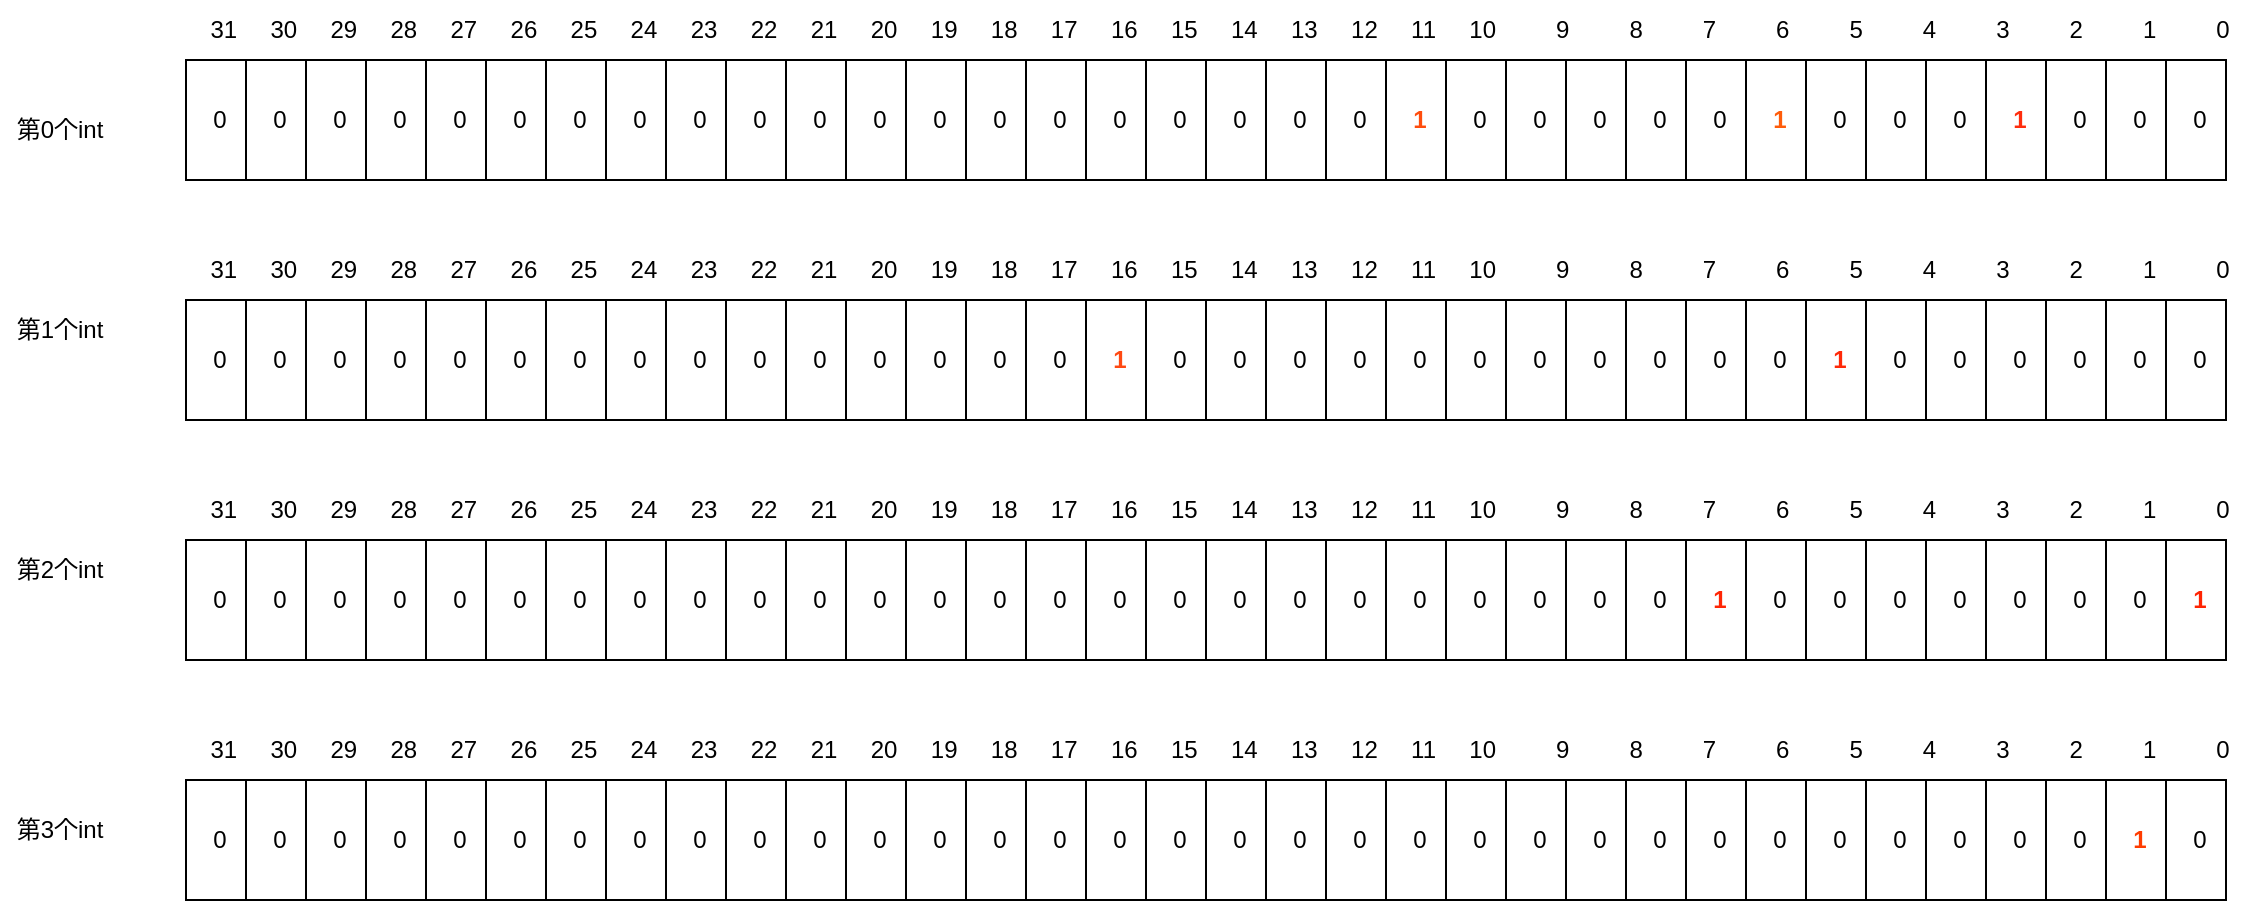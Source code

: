 <mxfile version="21.2.1" type="github">
  <diagram name="第 1 页" id="5S22_qVlfajSDkN1grTT">
    <mxGraphModel dx="1434" dy="745" grid="1" gridSize="10" guides="1" tooltips="1" connect="1" arrows="1" fold="1" page="1" pageScale="1" pageWidth="3300" pageHeight="4681" math="0" shadow="0">
      <root>
        <mxCell id="0" />
        <mxCell id="1" parent="0" />
        <mxCell id="cCDtDYJFshVUZhq4A2cS-249" value="" style="group" parent="1" vertex="1" connectable="0">
          <mxGeometry x="440" y="160" width="1030" height="90" as="geometry" />
        </mxCell>
        <mxCell id="OOjkwXW9jq_-rCwJ6NxN-152" value="" style="group" parent="cCDtDYJFshVUZhq4A2cS-249" vertex="1" connectable="0">
          <mxGeometry x="40" y="30" width="150" height="60" as="geometry" />
        </mxCell>
        <mxCell id="OOjkwXW9jq_-rCwJ6NxN-27" value="" style="rounded=0;whiteSpace=wrap;html=1;" parent="OOjkwXW9jq_-rCwJ6NxN-152" vertex="1">
          <mxGeometry x="13" width="120" height="60" as="geometry" />
        </mxCell>
        <mxCell id="OOjkwXW9jq_-rCwJ6NxN-28" value="" style="endArrow=none;html=1;rounded=0;entryX=0.25;entryY=0;entryDx=0;entryDy=0;" parent="OOjkwXW9jq_-rCwJ6NxN-152" target="OOjkwXW9jq_-rCwJ6NxN-27" edge="1">
          <mxGeometry width="50" height="50" relative="1" as="geometry">
            <mxPoint x="43" y="60" as="sourcePoint" />
            <mxPoint x="93" y="10" as="targetPoint" />
          </mxGeometry>
        </mxCell>
        <mxCell id="OOjkwXW9jq_-rCwJ6NxN-29" value="" style="endArrow=none;html=1;rounded=0;entryX=0.5;entryY=0;entryDx=0;entryDy=0;exitX=0.5;exitY=1;exitDx=0;exitDy=0;" parent="OOjkwXW9jq_-rCwJ6NxN-152" source="OOjkwXW9jq_-rCwJ6NxN-27" target="OOjkwXW9jq_-rCwJ6NxN-27" edge="1">
          <mxGeometry width="50" height="50" relative="1" as="geometry">
            <mxPoint x="53" y="70" as="sourcePoint" />
            <mxPoint x="53" y="10" as="targetPoint" />
          </mxGeometry>
        </mxCell>
        <mxCell id="OOjkwXW9jq_-rCwJ6NxN-30" value="" style="endArrow=none;html=1;rounded=0;entryX=0.75;entryY=0;entryDx=0;entryDy=0;exitX=0.75;exitY=1;exitDx=0;exitDy=0;" parent="OOjkwXW9jq_-rCwJ6NxN-152" source="OOjkwXW9jq_-rCwJ6NxN-27" target="OOjkwXW9jq_-rCwJ6NxN-27" edge="1">
          <mxGeometry width="50" height="50" relative="1" as="geometry">
            <mxPoint x="63" y="80" as="sourcePoint" />
            <mxPoint x="63" y="20" as="targetPoint" />
          </mxGeometry>
        </mxCell>
        <mxCell id="OOjkwXW9jq_-rCwJ6NxN-144" value="0" style="text;html=1;strokeColor=none;fillColor=none;align=center;verticalAlign=middle;whiteSpace=wrap;rounded=0;" parent="OOjkwXW9jq_-rCwJ6NxN-152" vertex="1">
          <mxGeometry y="15" width="60" height="30" as="geometry" />
        </mxCell>
        <mxCell id="OOjkwXW9jq_-rCwJ6NxN-146" value="0" style="text;html=1;strokeColor=none;fillColor=none;align=center;verticalAlign=middle;whiteSpace=wrap;rounded=0;" parent="OOjkwXW9jq_-rCwJ6NxN-152" vertex="1">
          <mxGeometry x="30" y="15" width="60" height="30" as="geometry" />
        </mxCell>
        <mxCell id="OOjkwXW9jq_-rCwJ6NxN-150" value="0" style="text;html=1;strokeColor=none;fillColor=none;align=center;verticalAlign=middle;whiteSpace=wrap;rounded=0;" parent="OOjkwXW9jq_-rCwJ6NxN-152" vertex="1">
          <mxGeometry x="60" y="15" width="60" height="30" as="geometry" />
        </mxCell>
        <mxCell id="OOjkwXW9jq_-rCwJ6NxN-151" value="0" style="text;html=1;strokeColor=none;fillColor=none;align=center;verticalAlign=middle;whiteSpace=wrap;rounded=0;" parent="OOjkwXW9jq_-rCwJ6NxN-152" vertex="1">
          <mxGeometry x="90" y="15" width="60" height="30" as="geometry" />
        </mxCell>
        <mxCell id="OOjkwXW9jq_-rCwJ6NxN-227" value="" style="group" parent="OOjkwXW9jq_-rCwJ6NxN-152" vertex="1" connectable="0">
          <mxGeometry x="-60" width="150" height="60" as="geometry" />
        </mxCell>
        <mxCell id="OOjkwXW9jq_-rCwJ6NxN-228" value="" style="rounded=0;whiteSpace=wrap;html=1;" parent="OOjkwXW9jq_-rCwJ6NxN-227" vertex="1">
          <mxGeometry x="13" width="120" height="60" as="geometry" />
        </mxCell>
        <mxCell id="OOjkwXW9jq_-rCwJ6NxN-229" value="" style="endArrow=none;html=1;rounded=0;entryX=0.25;entryY=0;entryDx=0;entryDy=0;" parent="OOjkwXW9jq_-rCwJ6NxN-227" target="OOjkwXW9jq_-rCwJ6NxN-228" edge="1">
          <mxGeometry width="50" height="50" relative="1" as="geometry">
            <mxPoint x="43" y="60" as="sourcePoint" />
            <mxPoint x="93" y="10" as="targetPoint" />
          </mxGeometry>
        </mxCell>
        <mxCell id="OOjkwXW9jq_-rCwJ6NxN-230" value="" style="endArrow=none;html=1;rounded=0;entryX=0.5;entryY=0;entryDx=0;entryDy=0;exitX=0.5;exitY=1;exitDx=0;exitDy=0;" parent="OOjkwXW9jq_-rCwJ6NxN-227" source="OOjkwXW9jq_-rCwJ6NxN-228" target="OOjkwXW9jq_-rCwJ6NxN-228" edge="1">
          <mxGeometry width="50" height="50" relative="1" as="geometry">
            <mxPoint x="53" y="70" as="sourcePoint" />
            <mxPoint x="53" y="10" as="targetPoint" />
          </mxGeometry>
        </mxCell>
        <mxCell id="OOjkwXW9jq_-rCwJ6NxN-231" value="" style="endArrow=none;html=1;rounded=0;entryX=0.75;entryY=0;entryDx=0;entryDy=0;exitX=0.75;exitY=1;exitDx=0;exitDy=0;" parent="OOjkwXW9jq_-rCwJ6NxN-227" source="OOjkwXW9jq_-rCwJ6NxN-228" target="OOjkwXW9jq_-rCwJ6NxN-228" edge="1">
          <mxGeometry width="50" height="50" relative="1" as="geometry">
            <mxPoint x="63" y="80" as="sourcePoint" />
            <mxPoint x="63" y="20" as="targetPoint" />
          </mxGeometry>
        </mxCell>
        <mxCell id="OOjkwXW9jq_-rCwJ6NxN-232" value="0" style="text;html=1;strokeColor=none;fillColor=none;align=center;verticalAlign=middle;whiteSpace=wrap;rounded=0;" parent="OOjkwXW9jq_-rCwJ6NxN-227" vertex="1">
          <mxGeometry y="15" width="60" height="30" as="geometry" />
        </mxCell>
        <mxCell id="OOjkwXW9jq_-rCwJ6NxN-233" value="0" style="text;html=1;strokeColor=none;fillColor=none;align=center;verticalAlign=middle;whiteSpace=wrap;rounded=0;" parent="OOjkwXW9jq_-rCwJ6NxN-227" vertex="1">
          <mxGeometry x="30" y="15" width="60" height="30" as="geometry" />
        </mxCell>
        <mxCell id="OOjkwXW9jq_-rCwJ6NxN-234" value="0" style="text;html=1;strokeColor=none;fillColor=none;align=center;verticalAlign=middle;whiteSpace=wrap;rounded=0;" parent="OOjkwXW9jq_-rCwJ6NxN-227" vertex="1">
          <mxGeometry x="60" y="15" width="60" height="30" as="geometry" />
        </mxCell>
        <mxCell id="OOjkwXW9jq_-rCwJ6NxN-235" value="0" style="text;html=1;strokeColor=none;fillColor=none;align=center;verticalAlign=middle;whiteSpace=wrap;rounded=0;" parent="OOjkwXW9jq_-rCwJ6NxN-227" vertex="1">
          <mxGeometry x="90" y="15" width="60" height="30" as="geometry" />
        </mxCell>
        <mxCell id="OOjkwXW9jq_-rCwJ6NxN-153" value="" style="group" parent="cCDtDYJFshVUZhq4A2cS-249" vertex="1" connectable="0">
          <mxGeometry x="160" y="30" width="150" height="60" as="geometry" />
        </mxCell>
        <mxCell id="OOjkwXW9jq_-rCwJ6NxN-154" value="" style="rounded=0;whiteSpace=wrap;html=1;" parent="OOjkwXW9jq_-rCwJ6NxN-153" vertex="1">
          <mxGeometry x="13" width="120" height="60" as="geometry" />
        </mxCell>
        <mxCell id="OOjkwXW9jq_-rCwJ6NxN-155" value="" style="endArrow=none;html=1;rounded=0;entryX=0.25;entryY=0;entryDx=0;entryDy=0;" parent="OOjkwXW9jq_-rCwJ6NxN-153" target="OOjkwXW9jq_-rCwJ6NxN-154" edge="1">
          <mxGeometry width="50" height="50" relative="1" as="geometry">
            <mxPoint x="43" y="60" as="sourcePoint" />
            <mxPoint x="93" y="10" as="targetPoint" />
          </mxGeometry>
        </mxCell>
        <mxCell id="OOjkwXW9jq_-rCwJ6NxN-156" value="" style="endArrow=none;html=1;rounded=0;entryX=0.5;entryY=0;entryDx=0;entryDy=0;exitX=0.5;exitY=1;exitDx=0;exitDy=0;" parent="OOjkwXW9jq_-rCwJ6NxN-153" source="OOjkwXW9jq_-rCwJ6NxN-154" target="OOjkwXW9jq_-rCwJ6NxN-154" edge="1">
          <mxGeometry width="50" height="50" relative="1" as="geometry">
            <mxPoint x="53" y="70" as="sourcePoint" />
            <mxPoint x="53" y="10" as="targetPoint" />
          </mxGeometry>
        </mxCell>
        <mxCell id="OOjkwXW9jq_-rCwJ6NxN-157" value="" style="endArrow=none;html=1;rounded=0;entryX=0.75;entryY=0;entryDx=0;entryDy=0;exitX=0.75;exitY=1;exitDx=0;exitDy=0;" parent="OOjkwXW9jq_-rCwJ6NxN-153" source="OOjkwXW9jq_-rCwJ6NxN-154" target="OOjkwXW9jq_-rCwJ6NxN-154" edge="1">
          <mxGeometry width="50" height="50" relative="1" as="geometry">
            <mxPoint x="63" y="80" as="sourcePoint" />
            <mxPoint x="63" y="20" as="targetPoint" />
          </mxGeometry>
        </mxCell>
        <mxCell id="OOjkwXW9jq_-rCwJ6NxN-158" value="0" style="text;html=1;strokeColor=none;fillColor=none;align=center;verticalAlign=middle;whiteSpace=wrap;rounded=0;" parent="OOjkwXW9jq_-rCwJ6NxN-153" vertex="1">
          <mxGeometry y="15" width="60" height="30" as="geometry" />
        </mxCell>
        <mxCell id="OOjkwXW9jq_-rCwJ6NxN-159" value="0" style="text;html=1;strokeColor=none;fillColor=none;align=center;verticalAlign=middle;whiteSpace=wrap;rounded=0;" parent="OOjkwXW9jq_-rCwJ6NxN-153" vertex="1">
          <mxGeometry x="30" y="15" width="60" height="30" as="geometry" />
        </mxCell>
        <mxCell id="OOjkwXW9jq_-rCwJ6NxN-160" value="0" style="text;html=1;strokeColor=none;fillColor=none;align=center;verticalAlign=middle;whiteSpace=wrap;rounded=0;" parent="OOjkwXW9jq_-rCwJ6NxN-153" vertex="1">
          <mxGeometry x="60" y="15" width="60" height="30" as="geometry" />
        </mxCell>
        <mxCell id="OOjkwXW9jq_-rCwJ6NxN-161" value="0" style="text;html=1;strokeColor=none;fillColor=none;align=center;verticalAlign=middle;whiteSpace=wrap;rounded=0;" parent="OOjkwXW9jq_-rCwJ6NxN-153" vertex="1">
          <mxGeometry x="90" y="15" width="60" height="30" as="geometry" />
        </mxCell>
        <mxCell id="OOjkwXW9jq_-rCwJ6NxN-162" value="" style="group" parent="cCDtDYJFshVUZhq4A2cS-249" vertex="1" connectable="0">
          <mxGeometry x="280" y="30" width="150" height="60" as="geometry" />
        </mxCell>
        <mxCell id="OOjkwXW9jq_-rCwJ6NxN-163" value="" style="rounded=0;whiteSpace=wrap;html=1;" parent="OOjkwXW9jq_-rCwJ6NxN-162" vertex="1">
          <mxGeometry x="13" width="120" height="60" as="geometry" />
        </mxCell>
        <mxCell id="OOjkwXW9jq_-rCwJ6NxN-164" value="" style="endArrow=none;html=1;rounded=0;entryX=0.25;entryY=0;entryDx=0;entryDy=0;" parent="OOjkwXW9jq_-rCwJ6NxN-162" target="OOjkwXW9jq_-rCwJ6NxN-163" edge="1">
          <mxGeometry width="50" height="50" relative="1" as="geometry">
            <mxPoint x="43" y="60" as="sourcePoint" />
            <mxPoint x="93" y="10" as="targetPoint" />
          </mxGeometry>
        </mxCell>
        <mxCell id="OOjkwXW9jq_-rCwJ6NxN-165" value="" style="endArrow=none;html=1;rounded=0;entryX=0.5;entryY=0;entryDx=0;entryDy=0;exitX=0.5;exitY=1;exitDx=0;exitDy=0;" parent="OOjkwXW9jq_-rCwJ6NxN-162" source="OOjkwXW9jq_-rCwJ6NxN-163" target="OOjkwXW9jq_-rCwJ6NxN-163" edge="1">
          <mxGeometry width="50" height="50" relative="1" as="geometry">
            <mxPoint x="53" y="70" as="sourcePoint" />
            <mxPoint x="53" y="10" as="targetPoint" />
          </mxGeometry>
        </mxCell>
        <mxCell id="OOjkwXW9jq_-rCwJ6NxN-166" value="" style="endArrow=none;html=1;rounded=0;entryX=0.75;entryY=0;entryDx=0;entryDy=0;exitX=0.75;exitY=1;exitDx=0;exitDy=0;" parent="OOjkwXW9jq_-rCwJ6NxN-162" source="OOjkwXW9jq_-rCwJ6NxN-163" target="OOjkwXW9jq_-rCwJ6NxN-163" edge="1">
          <mxGeometry width="50" height="50" relative="1" as="geometry">
            <mxPoint x="63" y="80" as="sourcePoint" />
            <mxPoint x="63" y="20" as="targetPoint" />
          </mxGeometry>
        </mxCell>
        <mxCell id="OOjkwXW9jq_-rCwJ6NxN-167" value="0" style="text;html=1;strokeColor=none;fillColor=none;align=center;verticalAlign=middle;whiteSpace=wrap;rounded=0;" parent="OOjkwXW9jq_-rCwJ6NxN-162" vertex="1">
          <mxGeometry y="15" width="60" height="30" as="geometry" />
        </mxCell>
        <mxCell id="OOjkwXW9jq_-rCwJ6NxN-168" value="0" style="text;html=1;strokeColor=none;fillColor=none;align=center;verticalAlign=middle;whiteSpace=wrap;rounded=0;" parent="OOjkwXW9jq_-rCwJ6NxN-162" vertex="1">
          <mxGeometry x="30" y="15" width="60" height="30" as="geometry" />
        </mxCell>
        <mxCell id="OOjkwXW9jq_-rCwJ6NxN-169" value="0" style="text;html=1;strokeColor=none;fillColor=none;align=center;verticalAlign=middle;whiteSpace=wrap;rounded=0;" parent="OOjkwXW9jq_-rCwJ6NxN-162" vertex="1">
          <mxGeometry x="60" y="15" width="60" height="30" as="geometry" />
        </mxCell>
        <mxCell id="OOjkwXW9jq_-rCwJ6NxN-170" value="0" style="text;html=1;strokeColor=none;fillColor=none;align=center;verticalAlign=middle;whiteSpace=wrap;rounded=0;" parent="OOjkwXW9jq_-rCwJ6NxN-162" vertex="1">
          <mxGeometry x="90" y="15" width="60" height="30" as="geometry" />
        </mxCell>
        <mxCell id="OOjkwXW9jq_-rCwJ6NxN-182" value="" style="group" parent="cCDtDYJFshVUZhq4A2cS-249" vertex="1" connectable="0">
          <mxGeometry x="400" y="30" width="150" height="60" as="geometry" />
        </mxCell>
        <mxCell id="OOjkwXW9jq_-rCwJ6NxN-183" value="" style="rounded=0;whiteSpace=wrap;html=1;" parent="OOjkwXW9jq_-rCwJ6NxN-182" vertex="1">
          <mxGeometry x="13" width="120" height="60" as="geometry" />
        </mxCell>
        <mxCell id="OOjkwXW9jq_-rCwJ6NxN-184" value="" style="endArrow=none;html=1;rounded=0;entryX=0.25;entryY=0;entryDx=0;entryDy=0;" parent="OOjkwXW9jq_-rCwJ6NxN-182" target="OOjkwXW9jq_-rCwJ6NxN-183" edge="1">
          <mxGeometry width="50" height="50" relative="1" as="geometry">
            <mxPoint x="43" y="60" as="sourcePoint" />
            <mxPoint x="93" y="10" as="targetPoint" />
          </mxGeometry>
        </mxCell>
        <mxCell id="OOjkwXW9jq_-rCwJ6NxN-185" value="" style="endArrow=none;html=1;rounded=0;entryX=0.5;entryY=0;entryDx=0;entryDy=0;exitX=0.5;exitY=1;exitDx=0;exitDy=0;" parent="OOjkwXW9jq_-rCwJ6NxN-182" source="OOjkwXW9jq_-rCwJ6NxN-183" target="OOjkwXW9jq_-rCwJ6NxN-183" edge="1">
          <mxGeometry width="50" height="50" relative="1" as="geometry">
            <mxPoint x="53" y="70" as="sourcePoint" />
            <mxPoint x="53" y="10" as="targetPoint" />
          </mxGeometry>
        </mxCell>
        <mxCell id="OOjkwXW9jq_-rCwJ6NxN-186" value="" style="endArrow=none;html=1;rounded=0;entryX=0.75;entryY=0;entryDx=0;entryDy=0;exitX=0.75;exitY=1;exitDx=0;exitDy=0;" parent="OOjkwXW9jq_-rCwJ6NxN-182" source="OOjkwXW9jq_-rCwJ6NxN-183" target="OOjkwXW9jq_-rCwJ6NxN-183" edge="1">
          <mxGeometry width="50" height="50" relative="1" as="geometry">
            <mxPoint x="63" y="80" as="sourcePoint" />
            <mxPoint x="63" y="20" as="targetPoint" />
          </mxGeometry>
        </mxCell>
        <mxCell id="OOjkwXW9jq_-rCwJ6NxN-187" value="0" style="text;html=1;strokeColor=none;fillColor=none;align=center;verticalAlign=middle;whiteSpace=wrap;rounded=0;" parent="OOjkwXW9jq_-rCwJ6NxN-182" vertex="1">
          <mxGeometry y="15" width="60" height="30" as="geometry" />
        </mxCell>
        <mxCell id="OOjkwXW9jq_-rCwJ6NxN-188" value="0" style="text;html=1;strokeColor=none;fillColor=none;align=center;verticalAlign=middle;whiteSpace=wrap;rounded=0;" parent="OOjkwXW9jq_-rCwJ6NxN-182" vertex="1">
          <mxGeometry x="30" y="15" width="60" height="30" as="geometry" />
        </mxCell>
        <mxCell id="OOjkwXW9jq_-rCwJ6NxN-189" value="0" style="text;html=1;strokeColor=none;fillColor=none;align=center;verticalAlign=middle;whiteSpace=wrap;rounded=0;" parent="OOjkwXW9jq_-rCwJ6NxN-182" vertex="1">
          <mxGeometry x="60" y="15" width="60" height="30" as="geometry" />
        </mxCell>
        <mxCell id="OOjkwXW9jq_-rCwJ6NxN-190" value="0" style="text;html=1;strokeColor=none;fillColor=none;align=center;verticalAlign=middle;whiteSpace=wrap;rounded=0;" parent="OOjkwXW9jq_-rCwJ6NxN-182" vertex="1">
          <mxGeometry x="90" y="15" width="60" height="30" as="geometry" />
        </mxCell>
        <mxCell id="OOjkwXW9jq_-rCwJ6NxN-191" value="" style="group" parent="cCDtDYJFshVUZhq4A2cS-249" vertex="1" connectable="0">
          <mxGeometry x="520" y="30" width="150" height="60" as="geometry" />
        </mxCell>
        <mxCell id="OOjkwXW9jq_-rCwJ6NxN-192" value="" style="rounded=0;whiteSpace=wrap;html=1;" parent="OOjkwXW9jq_-rCwJ6NxN-191" vertex="1">
          <mxGeometry x="13" width="120" height="60" as="geometry" />
        </mxCell>
        <mxCell id="OOjkwXW9jq_-rCwJ6NxN-193" value="" style="endArrow=none;html=1;rounded=0;entryX=0.25;entryY=0;entryDx=0;entryDy=0;" parent="OOjkwXW9jq_-rCwJ6NxN-191" target="OOjkwXW9jq_-rCwJ6NxN-192" edge="1">
          <mxGeometry width="50" height="50" relative="1" as="geometry">
            <mxPoint x="43" y="60" as="sourcePoint" />
            <mxPoint x="93" y="10" as="targetPoint" />
          </mxGeometry>
        </mxCell>
        <mxCell id="OOjkwXW9jq_-rCwJ6NxN-194" value="" style="endArrow=none;html=1;rounded=0;entryX=0.5;entryY=0;entryDx=0;entryDy=0;exitX=0.5;exitY=1;exitDx=0;exitDy=0;" parent="OOjkwXW9jq_-rCwJ6NxN-191" source="OOjkwXW9jq_-rCwJ6NxN-192" target="OOjkwXW9jq_-rCwJ6NxN-192" edge="1">
          <mxGeometry width="50" height="50" relative="1" as="geometry">
            <mxPoint x="53" y="70" as="sourcePoint" />
            <mxPoint x="53" y="10" as="targetPoint" />
          </mxGeometry>
        </mxCell>
        <mxCell id="OOjkwXW9jq_-rCwJ6NxN-195" value="" style="endArrow=none;html=1;rounded=0;entryX=0.75;entryY=0;entryDx=0;entryDy=0;exitX=0.75;exitY=1;exitDx=0;exitDy=0;" parent="OOjkwXW9jq_-rCwJ6NxN-191" source="OOjkwXW9jq_-rCwJ6NxN-192" target="OOjkwXW9jq_-rCwJ6NxN-192" edge="1">
          <mxGeometry width="50" height="50" relative="1" as="geometry">
            <mxPoint x="63" y="80" as="sourcePoint" />
            <mxPoint x="63" y="20" as="targetPoint" />
          </mxGeometry>
        </mxCell>
        <mxCell id="OOjkwXW9jq_-rCwJ6NxN-196" value="0" style="text;html=1;strokeColor=none;fillColor=none;align=center;verticalAlign=middle;whiteSpace=wrap;rounded=0;" parent="OOjkwXW9jq_-rCwJ6NxN-191" vertex="1">
          <mxGeometry y="15" width="60" height="30" as="geometry" />
        </mxCell>
        <mxCell id="OOjkwXW9jq_-rCwJ6NxN-197" value="0" style="text;html=1;strokeColor=none;fillColor=none;align=center;verticalAlign=middle;whiteSpace=wrap;rounded=0;" parent="OOjkwXW9jq_-rCwJ6NxN-191" vertex="1">
          <mxGeometry x="30" y="15" width="60" height="30" as="geometry" />
        </mxCell>
        <mxCell id="OOjkwXW9jq_-rCwJ6NxN-198" value="&lt;b&gt;&lt;font color=&quot;#ff4d0d&quot;&gt;1&lt;/font&gt;&lt;/b&gt;" style="text;html=1;align=center;verticalAlign=middle;whiteSpace=wrap;rounded=0;" parent="OOjkwXW9jq_-rCwJ6NxN-191" vertex="1">
          <mxGeometry x="60" y="15" width="60" height="30" as="geometry" />
        </mxCell>
        <mxCell id="OOjkwXW9jq_-rCwJ6NxN-199" value="0" style="text;html=1;strokeColor=none;fillColor=none;align=center;verticalAlign=middle;whiteSpace=wrap;rounded=0;" parent="OOjkwXW9jq_-rCwJ6NxN-191" vertex="1">
          <mxGeometry x="90" y="15" width="60" height="30" as="geometry" />
        </mxCell>
        <mxCell id="OOjkwXW9jq_-rCwJ6NxN-200" value="" style="group" parent="cCDtDYJFshVUZhq4A2cS-249" vertex="1" connectable="0">
          <mxGeometry x="640" y="30" width="270" height="60" as="geometry" />
        </mxCell>
        <mxCell id="OOjkwXW9jq_-rCwJ6NxN-201" value="" style="rounded=0;whiteSpace=wrap;html=1;" parent="OOjkwXW9jq_-rCwJ6NxN-200" vertex="1">
          <mxGeometry x="13" width="120" height="60" as="geometry" />
        </mxCell>
        <mxCell id="OOjkwXW9jq_-rCwJ6NxN-202" value="" style="endArrow=none;html=1;rounded=0;entryX=0.25;entryY=0;entryDx=0;entryDy=0;" parent="OOjkwXW9jq_-rCwJ6NxN-200" target="OOjkwXW9jq_-rCwJ6NxN-201" edge="1">
          <mxGeometry width="50" height="50" relative="1" as="geometry">
            <mxPoint x="43" y="60" as="sourcePoint" />
            <mxPoint x="93" y="10" as="targetPoint" />
          </mxGeometry>
        </mxCell>
        <mxCell id="OOjkwXW9jq_-rCwJ6NxN-203" value="" style="endArrow=none;html=1;rounded=0;entryX=0.5;entryY=0;entryDx=0;entryDy=0;exitX=0.5;exitY=1;exitDx=0;exitDy=0;" parent="OOjkwXW9jq_-rCwJ6NxN-200" source="OOjkwXW9jq_-rCwJ6NxN-201" target="OOjkwXW9jq_-rCwJ6NxN-201" edge="1">
          <mxGeometry width="50" height="50" relative="1" as="geometry">
            <mxPoint x="53" y="70" as="sourcePoint" />
            <mxPoint x="53" y="10" as="targetPoint" />
          </mxGeometry>
        </mxCell>
        <mxCell id="OOjkwXW9jq_-rCwJ6NxN-204" value="" style="endArrow=none;html=1;rounded=0;entryX=0.75;entryY=0;entryDx=0;entryDy=0;exitX=0.75;exitY=1;exitDx=0;exitDy=0;" parent="OOjkwXW9jq_-rCwJ6NxN-200" source="OOjkwXW9jq_-rCwJ6NxN-201" target="OOjkwXW9jq_-rCwJ6NxN-201" edge="1">
          <mxGeometry width="50" height="50" relative="1" as="geometry">
            <mxPoint x="63" y="80" as="sourcePoint" />
            <mxPoint x="63" y="20" as="targetPoint" />
          </mxGeometry>
        </mxCell>
        <mxCell id="OOjkwXW9jq_-rCwJ6NxN-205" value="0" style="text;html=1;strokeColor=none;fillColor=none;align=center;verticalAlign=middle;whiteSpace=wrap;rounded=0;" parent="OOjkwXW9jq_-rCwJ6NxN-200" vertex="1">
          <mxGeometry y="15" width="60" height="30" as="geometry" />
        </mxCell>
        <mxCell id="OOjkwXW9jq_-rCwJ6NxN-206" value="0" style="text;html=1;strokeColor=none;fillColor=none;align=center;verticalAlign=middle;whiteSpace=wrap;rounded=0;" parent="OOjkwXW9jq_-rCwJ6NxN-200" vertex="1">
          <mxGeometry x="30" y="15" width="60" height="30" as="geometry" />
        </mxCell>
        <mxCell id="OOjkwXW9jq_-rCwJ6NxN-207" value="0" style="text;html=1;strokeColor=none;fillColor=none;align=center;verticalAlign=middle;whiteSpace=wrap;rounded=0;" parent="OOjkwXW9jq_-rCwJ6NxN-200" vertex="1">
          <mxGeometry x="60" y="15" width="60" height="30" as="geometry" />
        </mxCell>
        <mxCell id="OOjkwXW9jq_-rCwJ6NxN-208" value="0" style="text;html=1;strokeColor=none;fillColor=none;align=center;verticalAlign=middle;whiteSpace=wrap;rounded=0;" parent="OOjkwXW9jq_-rCwJ6NxN-200" vertex="1">
          <mxGeometry x="90" y="15" width="60" height="30" as="geometry" />
        </mxCell>
        <mxCell id="OOjkwXW9jq_-rCwJ6NxN-209" value="" style="group" parent="OOjkwXW9jq_-rCwJ6NxN-200" vertex="1" connectable="0">
          <mxGeometry x="120" width="150" height="60" as="geometry" />
        </mxCell>
        <mxCell id="OOjkwXW9jq_-rCwJ6NxN-210" value="" style="rounded=0;whiteSpace=wrap;html=1;" parent="OOjkwXW9jq_-rCwJ6NxN-209" vertex="1">
          <mxGeometry x="13" width="120" height="60" as="geometry" />
        </mxCell>
        <mxCell id="OOjkwXW9jq_-rCwJ6NxN-211" value="" style="endArrow=none;html=1;rounded=0;entryX=0.25;entryY=0;entryDx=0;entryDy=0;" parent="OOjkwXW9jq_-rCwJ6NxN-209" target="OOjkwXW9jq_-rCwJ6NxN-210" edge="1">
          <mxGeometry width="50" height="50" relative="1" as="geometry">
            <mxPoint x="43" y="60" as="sourcePoint" />
            <mxPoint x="93" y="10" as="targetPoint" />
          </mxGeometry>
        </mxCell>
        <mxCell id="OOjkwXW9jq_-rCwJ6NxN-212" value="" style="endArrow=none;html=1;rounded=0;entryX=0.5;entryY=0;entryDx=0;entryDy=0;exitX=0.5;exitY=1;exitDx=0;exitDy=0;" parent="OOjkwXW9jq_-rCwJ6NxN-209" source="OOjkwXW9jq_-rCwJ6NxN-210" target="OOjkwXW9jq_-rCwJ6NxN-210" edge="1">
          <mxGeometry width="50" height="50" relative="1" as="geometry">
            <mxPoint x="53" y="70" as="sourcePoint" />
            <mxPoint x="53" y="10" as="targetPoint" />
          </mxGeometry>
        </mxCell>
        <mxCell id="OOjkwXW9jq_-rCwJ6NxN-213" value="" style="endArrow=none;html=1;rounded=0;entryX=0.75;entryY=0;entryDx=0;entryDy=0;exitX=0.75;exitY=1;exitDx=0;exitDy=0;" parent="OOjkwXW9jq_-rCwJ6NxN-209" source="OOjkwXW9jq_-rCwJ6NxN-210" target="OOjkwXW9jq_-rCwJ6NxN-210" edge="1">
          <mxGeometry width="50" height="50" relative="1" as="geometry">
            <mxPoint x="63" y="80" as="sourcePoint" />
            <mxPoint x="63" y="20" as="targetPoint" />
          </mxGeometry>
        </mxCell>
        <mxCell id="OOjkwXW9jq_-rCwJ6NxN-214" value="&lt;b&gt;&lt;font color=&quot;#ff5c0a&quot;&gt;1&lt;/font&gt;&lt;/b&gt;" style="text;html=1;strokeColor=none;fillColor=none;align=center;verticalAlign=middle;whiteSpace=wrap;rounded=0;" parent="OOjkwXW9jq_-rCwJ6NxN-209" vertex="1">
          <mxGeometry y="15" width="60" height="30" as="geometry" />
        </mxCell>
        <mxCell id="OOjkwXW9jq_-rCwJ6NxN-215" value="0" style="text;html=1;strokeColor=none;fillColor=none;align=center;verticalAlign=middle;whiteSpace=wrap;rounded=0;" parent="OOjkwXW9jq_-rCwJ6NxN-209" vertex="1">
          <mxGeometry x="30" y="15" width="60" height="30" as="geometry" />
        </mxCell>
        <mxCell id="OOjkwXW9jq_-rCwJ6NxN-216" value="0" style="text;html=1;strokeColor=none;fillColor=none;align=center;verticalAlign=middle;whiteSpace=wrap;rounded=0;" parent="OOjkwXW9jq_-rCwJ6NxN-209" vertex="1">
          <mxGeometry x="60" y="15" width="60" height="30" as="geometry" />
        </mxCell>
        <mxCell id="OOjkwXW9jq_-rCwJ6NxN-217" value="0" style="text;html=1;strokeColor=none;fillColor=none;align=center;verticalAlign=middle;whiteSpace=wrap;rounded=0;" parent="OOjkwXW9jq_-rCwJ6NxN-209" vertex="1">
          <mxGeometry x="90" y="15" width="60" height="30" as="geometry" />
        </mxCell>
        <mxCell id="OOjkwXW9jq_-rCwJ6NxN-218" value="" style="group" parent="cCDtDYJFshVUZhq4A2cS-249" vertex="1" connectable="0">
          <mxGeometry x="880" y="30" width="150" height="60" as="geometry" />
        </mxCell>
        <mxCell id="OOjkwXW9jq_-rCwJ6NxN-219" value="" style="rounded=0;whiteSpace=wrap;html=1;" parent="OOjkwXW9jq_-rCwJ6NxN-218" vertex="1">
          <mxGeometry x="13" width="120" height="60" as="geometry" />
        </mxCell>
        <mxCell id="OOjkwXW9jq_-rCwJ6NxN-220" value="" style="endArrow=none;html=1;rounded=0;entryX=0.25;entryY=0;entryDx=0;entryDy=0;" parent="OOjkwXW9jq_-rCwJ6NxN-218" target="OOjkwXW9jq_-rCwJ6NxN-219" edge="1">
          <mxGeometry width="50" height="50" relative="1" as="geometry">
            <mxPoint x="43" y="60" as="sourcePoint" />
            <mxPoint x="93" y="10" as="targetPoint" />
          </mxGeometry>
        </mxCell>
        <mxCell id="OOjkwXW9jq_-rCwJ6NxN-221" value="" style="endArrow=none;html=1;rounded=0;entryX=0.5;entryY=0;entryDx=0;entryDy=0;exitX=0.5;exitY=1;exitDx=0;exitDy=0;" parent="OOjkwXW9jq_-rCwJ6NxN-218" source="OOjkwXW9jq_-rCwJ6NxN-219" target="OOjkwXW9jq_-rCwJ6NxN-219" edge="1">
          <mxGeometry width="50" height="50" relative="1" as="geometry">
            <mxPoint x="53" y="70" as="sourcePoint" />
            <mxPoint x="53" y="10" as="targetPoint" />
          </mxGeometry>
        </mxCell>
        <mxCell id="OOjkwXW9jq_-rCwJ6NxN-222" value="" style="endArrow=none;html=1;rounded=0;entryX=0.75;entryY=0;entryDx=0;entryDy=0;exitX=0.75;exitY=1;exitDx=0;exitDy=0;" parent="OOjkwXW9jq_-rCwJ6NxN-218" source="OOjkwXW9jq_-rCwJ6NxN-219" target="OOjkwXW9jq_-rCwJ6NxN-219" edge="1">
          <mxGeometry width="50" height="50" relative="1" as="geometry">
            <mxPoint x="63" y="80" as="sourcePoint" />
            <mxPoint x="63" y="20" as="targetPoint" />
          </mxGeometry>
        </mxCell>
        <mxCell id="OOjkwXW9jq_-rCwJ6NxN-223" value="&lt;b&gt;&lt;font color=&quot;#ff2d0d&quot;&gt;1&lt;/font&gt;&lt;/b&gt;" style="text;html=1;strokeColor=none;fillColor=none;align=center;verticalAlign=middle;whiteSpace=wrap;rounded=0;" parent="OOjkwXW9jq_-rCwJ6NxN-218" vertex="1">
          <mxGeometry y="15" width="60" height="30" as="geometry" />
        </mxCell>
        <mxCell id="OOjkwXW9jq_-rCwJ6NxN-224" value="0" style="text;html=1;strokeColor=none;fillColor=none;align=center;verticalAlign=middle;whiteSpace=wrap;rounded=0;" parent="OOjkwXW9jq_-rCwJ6NxN-218" vertex="1">
          <mxGeometry x="30" y="15" width="60" height="30" as="geometry" />
        </mxCell>
        <mxCell id="OOjkwXW9jq_-rCwJ6NxN-225" value="0" style="text;html=1;strokeColor=none;fillColor=none;align=center;verticalAlign=middle;whiteSpace=wrap;rounded=0;" parent="OOjkwXW9jq_-rCwJ6NxN-218" vertex="1">
          <mxGeometry x="60" y="15" width="60" height="30" as="geometry" />
        </mxCell>
        <mxCell id="OOjkwXW9jq_-rCwJ6NxN-226" value="0" style="text;html=1;strokeColor=none;fillColor=none;align=center;verticalAlign=middle;whiteSpace=wrap;rounded=0;" parent="OOjkwXW9jq_-rCwJ6NxN-218" vertex="1">
          <mxGeometry x="90" y="15" width="60" height="30" as="geometry" />
        </mxCell>
        <mxCell id="OOjkwXW9jq_-rCwJ6NxN-236" value="31     30     29     28     27     26     25     24     23     22     21     20     19     18     17     16     15     14     13     12     11     10         9         8         7         6         5         4         3         2         1         0" style="text;html=1;strokeColor=none;fillColor=none;align=center;verticalAlign=middle;whiteSpace=wrap;rounded=0;" parent="cCDtDYJFshVUZhq4A2cS-249" vertex="1">
          <mxGeometry width="1020" height="30" as="geometry" />
        </mxCell>
        <mxCell id="cCDtDYJFshVUZhq4A2cS-250" value="" style="group" parent="1" vertex="1" connectable="0">
          <mxGeometry x="440" y="280" width="1030" height="90" as="geometry" />
        </mxCell>
        <mxCell id="cCDtDYJFshVUZhq4A2cS-1" value="" style="group" parent="cCDtDYJFshVUZhq4A2cS-250" vertex="1" connectable="0">
          <mxGeometry x="40" y="30" width="150" height="60" as="geometry" />
        </mxCell>
        <mxCell id="cCDtDYJFshVUZhq4A2cS-2" value="" style="rounded=0;whiteSpace=wrap;html=1;" parent="cCDtDYJFshVUZhq4A2cS-1" vertex="1">
          <mxGeometry x="13" width="120" height="60" as="geometry" />
        </mxCell>
        <mxCell id="cCDtDYJFshVUZhq4A2cS-3" value="" style="endArrow=none;html=1;rounded=0;entryX=0.25;entryY=0;entryDx=0;entryDy=0;" parent="cCDtDYJFshVUZhq4A2cS-1" target="cCDtDYJFshVUZhq4A2cS-2" edge="1">
          <mxGeometry width="50" height="50" relative="1" as="geometry">
            <mxPoint x="43" y="60" as="sourcePoint" />
            <mxPoint x="93" y="10" as="targetPoint" />
          </mxGeometry>
        </mxCell>
        <mxCell id="cCDtDYJFshVUZhq4A2cS-4" value="" style="endArrow=none;html=1;rounded=0;entryX=0.5;entryY=0;entryDx=0;entryDy=0;exitX=0.5;exitY=1;exitDx=0;exitDy=0;" parent="cCDtDYJFshVUZhq4A2cS-1" source="cCDtDYJFshVUZhq4A2cS-2" target="cCDtDYJFshVUZhq4A2cS-2" edge="1">
          <mxGeometry width="50" height="50" relative="1" as="geometry">
            <mxPoint x="53" y="70" as="sourcePoint" />
            <mxPoint x="53" y="10" as="targetPoint" />
          </mxGeometry>
        </mxCell>
        <mxCell id="cCDtDYJFshVUZhq4A2cS-5" value="" style="endArrow=none;html=1;rounded=0;entryX=0.75;entryY=0;entryDx=0;entryDy=0;exitX=0.75;exitY=1;exitDx=0;exitDy=0;" parent="cCDtDYJFshVUZhq4A2cS-1" source="cCDtDYJFshVUZhq4A2cS-2" target="cCDtDYJFshVUZhq4A2cS-2" edge="1">
          <mxGeometry width="50" height="50" relative="1" as="geometry">
            <mxPoint x="63" y="80" as="sourcePoint" />
            <mxPoint x="63" y="20" as="targetPoint" />
          </mxGeometry>
        </mxCell>
        <mxCell id="cCDtDYJFshVUZhq4A2cS-6" value="0" style="text;html=1;strokeColor=none;fillColor=none;align=center;verticalAlign=middle;whiteSpace=wrap;rounded=0;" parent="cCDtDYJFshVUZhq4A2cS-1" vertex="1">
          <mxGeometry y="15" width="60" height="30" as="geometry" />
        </mxCell>
        <mxCell id="cCDtDYJFshVUZhq4A2cS-7" value="0" style="text;html=1;strokeColor=none;fillColor=none;align=center;verticalAlign=middle;whiteSpace=wrap;rounded=0;" parent="cCDtDYJFshVUZhq4A2cS-1" vertex="1">
          <mxGeometry x="30" y="15" width="60" height="30" as="geometry" />
        </mxCell>
        <mxCell id="cCDtDYJFshVUZhq4A2cS-8" value="0" style="text;html=1;strokeColor=none;fillColor=none;align=center;verticalAlign=middle;whiteSpace=wrap;rounded=0;" parent="cCDtDYJFshVUZhq4A2cS-1" vertex="1">
          <mxGeometry x="60" y="15" width="60" height="30" as="geometry" />
        </mxCell>
        <mxCell id="cCDtDYJFshVUZhq4A2cS-9" value="0" style="text;html=1;strokeColor=none;fillColor=none;align=center;verticalAlign=middle;whiteSpace=wrap;rounded=0;" parent="cCDtDYJFshVUZhq4A2cS-1" vertex="1">
          <mxGeometry x="90" y="15" width="60" height="30" as="geometry" />
        </mxCell>
        <mxCell id="cCDtDYJFshVUZhq4A2cS-10" value="" style="group" parent="cCDtDYJFshVUZhq4A2cS-1" vertex="1" connectable="0">
          <mxGeometry x="-60" width="150" height="60" as="geometry" />
        </mxCell>
        <mxCell id="cCDtDYJFshVUZhq4A2cS-11" value="" style="rounded=0;whiteSpace=wrap;html=1;" parent="cCDtDYJFshVUZhq4A2cS-10" vertex="1">
          <mxGeometry x="13" width="120" height="60" as="geometry" />
        </mxCell>
        <mxCell id="cCDtDYJFshVUZhq4A2cS-12" value="" style="endArrow=none;html=1;rounded=0;entryX=0.25;entryY=0;entryDx=0;entryDy=0;" parent="cCDtDYJFshVUZhq4A2cS-10" target="cCDtDYJFshVUZhq4A2cS-11" edge="1">
          <mxGeometry width="50" height="50" relative="1" as="geometry">
            <mxPoint x="43" y="60" as="sourcePoint" />
            <mxPoint x="93" y="10" as="targetPoint" />
          </mxGeometry>
        </mxCell>
        <mxCell id="cCDtDYJFshVUZhq4A2cS-13" value="" style="endArrow=none;html=1;rounded=0;entryX=0.5;entryY=0;entryDx=0;entryDy=0;exitX=0.5;exitY=1;exitDx=0;exitDy=0;" parent="cCDtDYJFshVUZhq4A2cS-10" source="cCDtDYJFshVUZhq4A2cS-11" target="cCDtDYJFshVUZhq4A2cS-11" edge="1">
          <mxGeometry width="50" height="50" relative="1" as="geometry">
            <mxPoint x="53" y="70" as="sourcePoint" />
            <mxPoint x="53" y="10" as="targetPoint" />
          </mxGeometry>
        </mxCell>
        <mxCell id="cCDtDYJFshVUZhq4A2cS-14" value="" style="endArrow=none;html=1;rounded=0;entryX=0.75;entryY=0;entryDx=0;entryDy=0;exitX=0.75;exitY=1;exitDx=0;exitDy=0;" parent="cCDtDYJFshVUZhq4A2cS-10" source="cCDtDYJFshVUZhq4A2cS-11" target="cCDtDYJFshVUZhq4A2cS-11" edge="1">
          <mxGeometry width="50" height="50" relative="1" as="geometry">
            <mxPoint x="63" y="80" as="sourcePoint" />
            <mxPoint x="63" y="20" as="targetPoint" />
          </mxGeometry>
        </mxCell>
        <mxCell id="cCDtDYJFshVUZhq4A2cS-15" value="0" style="text;html=1;strokeColor=none;fillColor=none;align=center;verticalAlign=middle;whiteSpace=wrap;rounded=0;" parent="cCDtDYJFshVUZhq4A2cS-10" vertex="1">
          <mxGeometry y="15" width="60" height="30" as="geometry" />
        </mxCell>
        <mxCell id="cCDtDYJFshVUZhq4A2cS-16" value="0" style="text;html=1;strokeColor=none;fillColor=none;align=center;verticalAlign=middle;whiteSpace=wrap;rounded=0;" parent="cCDtDYJFshVUZhq4A2cS-10" vertex="1">
          <mxGeometry x="30" y="15" width="60" height="30" as="geometry" />
        </mxCell>
        <mxCell id="cCDtDYJFshVUZhq4A2cS-17" value="0" style="text;html=1;strokeColor=none;fillColor=none;align=center;verticalAlign=middle;whiteSpace=wrap;rounded=0;" parent="cCDtDYJFshVUZhq4A2cS-10" vertex="1">
          <mxGeometry x="60" y="15" width="60" height="30" as="geometry" />
        </mxCell>
        <mxCell id="cCDtDYJFshVUZhq4A2cS-18" value="0" style="text;html=1;strokeColor=none;fillColor=none;align=center;verticalAlign=middle;whiteSpace=wrap;rounded=0;" parent="cCDtDYJFshVUZhq4A2cS-10" vertex="1">
          <mxGeometry x="90" y="15" width="60" height="30" as="geometry" />
        </mxCell>
        <mxCell id="cCDtDYJFshVUZhq4A2cS-19" value="" style="group" parent="cCDtDYJFshVUZhq4A2cS-250" vertex="1" connectable="0">
          <mxGeometry x="160" y="30" width="150" height="60" as="geometry" />
        </mxCell>
        <mxCell id="cCDtDYJFshVUZhq4A2cS-20" value="" style="rounded=0;whiteSpace=wrap;html=1;" parent="cCDtDYJFshVUZhq4A2cS-19" vertex="1">
          <mxGeometry x="13" width="120" height="60" as="geometry" />
        </mxCell>
        <mxCell id="cCDtDYJFshVUZhq4A2cS-21" value="" style="endArrow=none;html=1;rounded=0;entryX=0.25;entryY=0;entryDx=0;entryDy=0;" parent="cCDtDYJFshVUZhq4A2cS-19" target="cCDtDYJFshVUZhq4A2cS-20" edge="1">
          <mxGeometry width="50" height="50" relative="1" as="geometry">
            <mxPoint x="43" y="60" as="sourcePoint" />
            <mxPoint x="93" y="10" as="targetPoint" />
          </mxGeometry>
        </mxCell>
        <mxCell id="cCDtDYJFshVUZhq4A2cS-22" value="" style="endArrow=none;html=1;rounded=0;entryX=0.5;entryY=0;entryDx=0;entryDy=0;exitX=0.5;exitY=1;exitDx=0;exitDy=0;" parent="cCDtDYJFshVUZhq4A2cS-19" source="cCDtDYJFshVUZhq4A2cS-20" target="cCDtDYJFshVUZhq4A2cS-20" edge="1">
          <mxGeometry width="50" height="50" relative="1" as="geometry">
            <mxPoint x="53" y="70" as="sourcePoint" />
            <mxPoint x="53" y="10" as="targetPoint" />
          </mxGeometry>
        </mxCell>
        <mxCell id="cCDtDYJFshVUZhq4A2cS-23" value="" style="endArrow=none;html=1;rounded=0;entryX=0.75;entryY=0;entryDx=0;entryDy=0;exitX=0.75;exitY=1;exitDx=0;exitDy=0;" parent="cCDtDYJFshVUZhq4A2cS-19" source="cCDtDYJFshVUZhq4A2cS-20" target="cCDtDYJFshVUZhq4A2cS-20" edge="1">
          <mxGeometry width="50" height="50" relative="1" as="geometry">
            <mxPoint x="63" y="80" as="sourcePoint" />
            <mxPoint x="63" y="20" as="targetPoint" />
          </mxGeometry>
        </mxCell>
        <mxCell id="cCDtDYJFshVUZhq4A2cS-24" value="0" style="text;html=1;strokeColor=none;fillColor=none;align=center;verticalAlign=middle;whiteSpace=wrap;rounded=0;" parent="cCDtDYJFshVUZhq4A2cS-19" vertex="1">
          <mxGeometry y="15" width="60" height="30" as="geometry" />
        </mxCell>
        <mxCell id="cCDtDYJFshVUZhq4A2cS-25" value="0" style="text;html=1;strokeColor=none;fillColor=none;align=center;verticalAlign=middle;whiteSpace=wrap;rounded=0;" parent="cCDtDYJFshVUZhq4A2cS-19" vertex="1">
          <mxGeometry x="30" y="15" width="60" height="30" as="geometry" />
        </mxCell>
        <mxCell id="cCDtDYJFshVUZhq4A2cS-26" value="0" style="text;html=1;strokeColor=none;fillColor=none;align=center;verticalAlign=middle;whiteSpace=wrap;rounded=0;" parent="cCDtDYJFshVUZhq4A2cS-19" vertex="1">
          <mxGeometry x="60" y="15" width="60" height="30" as="geometry" />
        </mxCell>
        <mxCell id="cCDtDYJFshVUZhq4A2cS-27" value="0" style="text;html=1;strokeColor=none;fillColor=none;align=center;verticalAlign=middle;whiteSpace=wrap;rounded=0;" parent="cCDtDYJFshVUZhq4A2cS-19" vertex="1">
          <mxGeometry x="90" y="15" width="60" height="30" as="geometry" />
        </mxCell>
        <mxCell id="cCDtDYJFshVUZhq4A2cS-28" value="" style="group" parent="cCDtDYJFshVUZhq4A2cS-250" vertex="1" connectable="0">
          <mxGeometry x="280" y="30" width="150" height="60" as="geometry" />
        </mxCell>
        <mxCell id="cCDtDYJFshVUZhq4A2cS-29" value="" style="rounded=0;whiteSpace=wrap;html=1;" parent="cCDtDYJFshVUZhq4A2cS-28" vertex="1">
          <mxGeometry x="13" width="120" height="60" as="geometry" />
        </mxCell>
        <mxCell id="cCDtDYJFshVUZhq4A2cS-30" value="" style="endArrow=none;html=1;rounded=0;entryX=0.25;entryY=0;entryDx=0;entryDy=0;" parent="cCDtDYJFshVUZhq4A2cS-28" target="cCDtDYJFshVUZhq4A2cS-29" edge="1">
          <mxGeometry width="50" height="50" relative="1" as="geometry">
            <mxPoint x="43" y="60" as="sourcePoint" />
            <mxPoint x="93" y="10" as="targetPoint" />
          </mxGeometry>
        </mxCell>
        <mxCell id="cCDtDYJFshVUZhq4A2cS-31" value="" style="endArrow=none;html=1;rounded=0;entryX=0.5;entryY=0;entryDx=0;entryDy=0;exitX=0.5;exitY=1;exitDx=0;exitDy=0;" parent="cCDtDYJFshVUZhq4A2cS-28" source="cCDtDYJFshVUZhq4A2cS-29" target="cCDtDYJFshVUZhq4A2cS-29" edge="1">
          <mxGeometry width="50" height="50" relative="1" as="geometry">
            <mxPoint x="53" y="70" as="sourcePoint" />
            <mxPoint x="53" y="10" as="targetPoint" />
          </mxGeometry>
        </mxCell>
        <mxCell id="cCDtDYJFshVUZhq4A2cS-32" value="" style="endArrow=none;html=1;rounded=0;entryX=0.75;entryY=0;entryDx=0;entryDy=0;exitX=0.75;exitY=1;exitDx=0;exitDy=0;" parent="cCDtDYJFshVUZhq4A2cS-28" source="cCDtDYJFshVUZhq4A2cS-29" target="cCDtDYJFshVUZhq4A2cS-29" edge="1">
          <mxGeometry width="50" height="50" relative="1" as="geometry">
            <mxPoint x="63" y="80" as="sourcePoint" />
            <mxPoint x="63" y="20" as="targetPoint" />
          </mxGeometry>
        </mxCell>
        <mxCell id="cCDtDYJFshVUZhq4A2cS-33" value="0" style="text;html=1;strokeColor=none;fillColor=none;align=center;verticalAlign=middle;whiteSpace=wrap;rounded=0;" parent="cCDtDYJFshVUZhq4A2cS-28" vertex="1">
          <mxGeometry y="15" width="60" height="30" as="geometry" />
        </mxCell>
        <mxCell id="cCDtDYJFshVUZhq4A2cS-34" value="0" style="text;html=1;strokeColor=none;fillColor=none;align=center;verticalAlign=middle;whiteSpace=wrap;rounded=0;" parent="cCDtDYJFshVUZhq4A2cS-28" vertex="1">
          <mxGeometry x="30" y="15" width="60" height="30" as="geometry" />
        </mxCell>
        <mxCell id="cCDtDYJFshVUZhq4A2cS-35" value="0" style="text;html=1;strokeColor=none;fillColor=none;align=center;verticalAlign=middle;whiteSpace=wrap;rounded=0;" parent="cCDtDYJFshVUZhq4A2cS-28" vertex="1">
          <mxGeometry x="60" y="15" width="60" height="30" as="geometry" />
        </mxCell>
        <mxCell id="cCDtDYJFshVUZhq4A2cS-36" value="0" style="text;html=1;strokeColor=none;fillColor=none;align=center;verticalAlign=middle;whiteSpace=wrap;rounded=0;" parent="cCDtDYJFshVUZhq4A2cS-28" vertex="1">
          <mxGeometry x="90" y="15" width="60" height="30" as="geometry" />
        </mxCell>
        <mxCell id="cCDtDYJFshVUZhq4A2cS-37" value="" style="group" parent="cCDtDYJFshVUZhq4A2cS-250" vertex="1" connectable="0">
          <mxGeometry x="400" y="30" width="150" height="60" as="geometry" />
        </mxCell>
        <mxCell id="cCDtDYJFshVUZhq4A2cS-38" value="" style="rounded=0;whiteSpace=wrap;html=1;" parent="cCDtDYJFshVUZhq4A2cS-37" vertex="1">
          <mxGeometry x="13" width="120" height="60" as="geometry" />
        </mxCell>
        <mxCell id="cCDtDYJFshVUZhq4A2cS-39" value="" style="endArrow=none;html=1;rounded=0;entryX=0.25;entryY=0;entryDx=0;entryDy=0;" parent="cCDtDYJFshVUZhq4A2cS-37" target="cCDtDYJFshVUZhq4A2cS-38" edge="1">
          <mxGeometry width="50" height="50" relative="1" as="geometry">
            <mxPoint x="43" y="60" as="sourcePoint" />
            <mxPoint x="93" y="10" as="targetPoint" />
          </mxGeometry>
        </mxCell>
        <mxCell id="cCDtDYJFshVUZhq4A2cS-40" value="" style="endArrow=none;html=1;rounded=0;entryX=0.5;entryY=0;entryDx=0;entryDy=0;exitX=0.5;exitY=1;exitDx=0;exitDy=0;" parent="cCDtDYJFshVUZhq4A2cS-37" source="cCDtDYJFshVUZhq4A2cS-38" target="cCDtDYJFshVUZhq4A2cS-38" edge="1">
          <mxGeometry width="50" height="50" relative="1" as="geometry">
            <mxPoint x="53" y="70" as="sourcePoint" />
            <mxPoint x="53" y="10" as="targetPoint" />
          </mxGeometry>
        </mxCell>
        <mxCell id="cCDtDYJFshVUZhq4A2cS-41" value="" style="endArrow=none;html=1;rounded=0;entryX=0.75;entryY=0;entryDx=0;entryDy=0;exitX=0.75;exitY=1;exitDx=0;exitDy=0;" parent="cCDtDYJFshVUZhq4A2cS-37" source="cCDtDYJFshVUZhq4A2cS-38" target="cCDtDYJFshVUZhq4A2cS-38" edge="1">
          <mxGeometry width="50" height="50" relative="1" as="geometry">
            <mxPoint x="63" y="80" as="sourcePoint" />
            <mxPoint x="63" y="20" as="targetPoint" />
          </mxGeometry>
        </mxCell>
        <mxCell id="cCDtDYJFshVUZhq4A2cS-42" value="0" style="text;html=1;strokeColor=none;fillColor=none;align=center;verticalAlign=middle;whiteSpace=wrap;rounded=0;" parent="cCDtDYJFshVUZhq4A2cS-37" vertex="1">
          <mxGeometry y="15" width="60" height="30" as="geometry" />
        </mxCell>
        <mxCell id="cCDtDYJFshVUZhq4A2cS-43" value="&lt;b&gt;&lt;font color=&quot;#ff4912&quot;&gt;1&lt;/font&gt;&lt;/b&gt;" style="text;html=1;strokeColor=none;fillColor=none;align=center;verticalAlign=middle;whiteSpace=wrap;rounded=0;" parent="cCDtDYJFshVUZhq4A2cS-37" vertex="1">
          <mxGeometry x="30" y="15" width="60" height="30" as="geometry" />
        </mxCell>
        <mxCell id="cCDtDYJFshVUZhq4A2cS-44" value="0" style="text;html=1;strokeColor=none;fillColor=none;align=center;verticalAlign=middle;whiteSpace=wrap;rounded=0;" parent="cCDtDYJFshVUZhq4A2cS-37" vertex="1">
          <mxGeometry x="60" y="15" width="60" height="30" as="geometry" />
        </mxCell>
        <mxCell id="cCDtDYJFshVUZhq4A2cS-45" value="0" style="text;html=1;strokeColor=none;fillColor=none;align=center;verticalAlign=middle;whiteSpace=wrap;rounded=0;" parent="cCDtDYJFshVUZhq4A2cS-37" vertex="1">
          <mxGeometry x="90" y="15" width="60" height="30" as="geometry" />
        </mxCell>
        <mxCell id="cCDtDYJFshVUZhq4A2cS-46" value="" style="group" parent="cCDtDYJFshVUZhq4A2cS-250" vertex="1" connectable="0">
          <mxGeometry x="520" y="30" width="150" height="60" as="geometry" />
        </mxCell>
        <mxCell id="cCDtDYJFshVUZhq4A2cS-47" value="" style="rounded=0;whiteSpace=wrap;html=1;" parent="cCDtDYJFshVUZhq4A2cS-46" vertex="1">
          <mxGeometry x="13" width="120" height="60" as="geometry" />
        </mxCell>
        <mxCell id="cCDtDYJFshVUZhq4A2cS-48" value="" style="endArrow=none;html=1;rounded=0;entryX=0.25;entryY=0;entryDx=0;entryDy=0;" parent="cCDtDYJFshVUZhq4A2cS-46" target="cCDtDYJFshVUZhq4A2cS-47" edge="1">
          <mxGeometry width="50" height="50" relative="1" as="geometry">
            <mxPoint x="43" y="60" as="sourcePoint" />
            <mxPoint x="93" y="10" as="targetPoint" />
          </mxGeometry>
        </mxCell>
        <mxCell id="cCDtDYJFshVUZhq4A2cS-49" value="" style="endArrow=none;html=1;rounded=0;entryX=0.5;entryY=0;entryDx=0;entryDy=0;exitX=0.5;exitY=1;exitDx=0;exitDy=0;" parent="cCDtDYJFshVUZhq4A2cS-46" source="cCDtDYJFshVUZhq4A2cS-47" target="cCDtDYJFshVUZhq4A2cS-47" edge="1">
          <mxGeometry width="50" height="50" relative="1" as="geometry">
            <mxPoint x="53" y="70" as="sourcePoint" />
            <mxPoint x="53" y="10" as="targetPoint" />
          </mxGeometry>
        </mxCell>
        <mxCell id="cCDtDYJFshVUZhq4A2cS-50" value="" style="endArrow=none;html=1;rounded=0;entryX=0.75;entryY=0;entryDx=0;entryDy=0;exitX=0.75;exitY=1;exitDx=0;exitDy=0;" parent="cCDtDYJFshVUZhq4A2cS-46" source="cCDtDYJFshVUZhq4A2cS-47" target="cCDtDYJFshVUZhq4A2cS-47" edge="1">
          <mxGeometry width="50" height="50" relative="1" as="geometry">
            <mxPoint x="63" y="80" as="sourcePoint" />
            <mxPoint x="63" y="20" as="targetPoint" />
          </mxGeometry>
        </mxCell>
        <mxCell id="cCDtDYJFshVUZhq4A2cS-51" value="0" style="text;html=1;strokeColor=none;fillColor=none;align=center;verticalAlign=middle;whiteSpace=wrap;rounded=0;" parent="cCDtDYJFshVUZhq4A2cS-46" vertex="1">
          <mxGeometry y="15" width="60" height="30" as="geometry" />
        </mxCell>
        <mxCell id="cCDtDYJFshVUZhq4A2cS-52" value="0" style="text;html=1;strokeColor=none;fillColor=none;align=center;verticalAlign=middle;whiteSpace=wrap;rounded=0;" parent="cCDtDYJFshVUZhq4A2cS-46" vertex="1">
          <mxGeometry x="30" y="15" width="60" height="30" as="geometry" />
        </mxCell>
        <mxCell id="cCDtDYJFshVUZhq4A2cS-53" value="0" style="text;html=1;strokeColor=none;fillColor=none;align=center;verticalAlign=middle;whiteSpace=wrap;rounded=0;" parent="cCDtDYJFshVUZhq4A2cS-46" vertex="1">
          <mxGeometry x="60" y="15" width="60" height="30" as="geometry" />
        </mxCell>
        <mxCell id="cCDtDYJFshVUZhq4A2cS-54" value="0" style="text;html=1;strokeColor=none;fillColor=none;align=center;verticalAlign=middle;whiteSpace=wrap;rounded=0;" parent="cCDtDYJFshVUZhq4A2cS-46" vertex="1">
          <mxGeometry x="90" y="15" width="60" height="30" as="geometry" />
        </mxCell>
        <mxCell id="cCDtDYJFshVUZhq4A2cS-55" value="" style="group" parent="cCDtDYJFshVUZhq4A2cS-250" vertex="1" connectable="0">
          <mxGeometry x="640" y="30" width="270" height="60" as="geometry" />
        </mxCell>
        <mxCell id="cCDtDYJFshVUZhq4A2cS-56" value="" style="rounded=0;whiteSpace=wrap;html=1;" parent="cCDtDYJFshVUZhq4A2cS-55" vertex="1">
          <mxGeometry x="13" width="120" height="60" as="geometry" />
        </mxCell>
        <mxCell id="cCDtDYJFshVUZhq4A2cS-57" value="" style="endArrow=none;html=1;rounded=0;entryX=0.25;entryY=0;entryDx=0;entryDy=0;" parent="cCDtDYJFshVUZhq4A2cS-55" target="cCDtDYJFshVUZhq4A2cS-56" edge="1">
          <mxGeometry width="50" height="50" relative="1" as="geometry">
            <mxPoint x="43" y="60" as="sourcePoint" />
            <mxPoint x="93" y="10" as="targetPoint" />
          </mxGeometry>
        </mxCell>
        <mxCell id="cCDtDYJFshVUZhq4A2cS-58" value="" style="endArrow=none;html=1;rounded=0;entryX=0.5;entryY=0;entryDx=0;entryDy=0;exitX=0.5;exitY=1;exitDx=0;exitDy=0;" parent="cCDtDYJFshVUZhq4A2cS-55" source="cCDtDYJFshVUZhq4A2cS-56" target="cCDtDYJFshVUZhq4A2cS-56" edge="1">
          <mxGeometry width="50" height="50" relative="1" as="geometry">
            <mxPoint x="53" y="70" as="sourcePoint" />
            <mxPoint x="53" y="10" as="targetPoint" />
          </mxGeometry>
        </mxCell>
        <mxCell id="cCDtDYJFshVUZhq4A2cS-59" value="" style="endArrow=none;html=1;rounded=0;entryX=0.75;entryY=0;entryDx=0;entryDy=0;exitX=0.75;exitY=1;exitDx=0;exitDy=0;" parent="cCDtDYJFshVUZhq4A2cS-55" source="cCDtDYJFshVUZhq4A2cS-56" target="cCDtDYJFshVUZhq4A2cS-56" edge="1">
          <mxGeometry width="50" height="50" relative="1" as="geometry">
            <mxPoint x="63" y="80" as="sourcePoint" />
            <mxPoint x="63" y="20" as="targetPoint" />
          </mxGeometry>
        </mxCell>
        <mxCell id="cCDtDYJFshVUZhq4A2cS-60" value="0" style="text;html=1;strokeColor=none;fillColor=none;align=center;verticalAlign=middle;whiteSpace=wrap;rounded=0;" parent="cCDtDYJFshVUZhq4A2cS-55" vertex="1">
          <mxGeometry y="15" width="60" height="30" as="geometry" />
        </mxCell>
        <mxCell id="cCDtDYJFshVUZhq4A2cS-61" value="0" style="text;html=1;strokeColor=none;fillColor=none;align=center;verticalAlign=middle;whiteSpace=wrap;rounded=0;" parent="cCDtDYJFshVUZhq4A2cS-55" vertex="1">
          <mxGeometry x="30" y="15" width="60" height="30" as="geometry" />
        </mxCell>
        <mxCell id="cCDtDYJFshVUZhq4A2cS-62" value="0" style="text;html=1;strokeColor=none;fillColor=none;align=center;verticalAlign=middle;whiteSpace=wrap;rounded=0;" parent="cCDtDYJFshVUZhq4A2cS-55" vertex="1">
          <mxGeometry x="60" y="15" width="60" height="30" as="geometry" />
        </mxCell>
        <mxCell id="cCDtDYJFshVUZhq4A2cS-63" value="0" style="text;html=1;strokeColor=none;fillColor=none;align=center;verticalAlign=middle;whiteSpace=wrap;rounded=0;" parent="cCDtDYJFshVUZhq4A2cS-55" vertex="1">
          <mxGeometry x="90" y="15" width="60" height="30" as="geometry" />
        </mxCell>
        <mxCell id="cCDtDYJFshVUZhq4A2cS-64" value="" style="group" parent="cCDtDYJFshVUZhq4A2cS-55" vertex="1" connectable="0">
          <mxGeometry x="120" width="150" height="60" as="geometry" />
        </mxCell>
        <mxCell id="cCDtDYJFshVUZhq4A2cS-65" value="" style="rounded=0;whiteSpace=wrap;html=1;" parent="cCDtDYJFshVUZhq4A2cS-64" vertex="1">
          <mxGeometry x="13" width="120" height="60" as="geometry" />
        </mxCell>
        <mxCell id="cCDtDYJFshVUZhq4A2cS-66" value="" style="endArrow=none;html=1;rounded=0;entryX=0.25;entryY=0;entryDx=0;entryDy=0;" parent="cCDtDYJFshVUZhq4A2cS-64" target="cCDtDYJFshVUZhq4A2cS-65" edge="1">
          <mxGeometry width="50" height="50" relative="1" as="geometry">
            <mxPoint x="43" y="60" as="sourcePoint" />
            <mxPoint x="93" y="10" as="targetPoint" />
          </mxGeometry>
        </mxCell>
        <mxCell id="cCDtDYJFshVUZhq4A2cS-67" value="" style="endArrow=none;html=1;rounded=0;entryX=0.5;entryY=0;entryDx=0;entryDy=0;exitX=0.5;exitY=1;exitDx=0;exitDy=0;" parent="cCDtDYJFshVUZhq4A2cS-64" source="cCDtDYJFshVUZhq4A2cS-65" target="cCDtDYJFshVUZhq4A2cS-65" edge="1">
          <mxGeometry width="50" height="50" relative="1" as="geometry">
            <mxPoint x="53" y="70" as="sourcePoint" />
            <mxPoint x="53" y="10" as="targetPoint" />
          </mxGeometry>
        </mxCell>
        <mxCell id="cCDtDYJFshVUZhq4A2cS-68" value="" style="endArrow=none;html=1;rounded=0;entryX=0.75;entryY=0;entryDx=0;entryDy=0;exitX=0.75;exitY=1;exitDx=0;exitDy=0;" parent="cCDtDYJFshVUZhq4A2cS-64" source="cCDtDYJFshVUZhq4A2cS-65" target="cCDtDYJFshVUZhq4A2cS-65" edge="1">
          <mxGeometry width="50" height="50" relative="1" as="geometry">
            <mxPoint x="63" y="80" as="sourcePoint" />
            <mxPoint x="63" y="20" as="targetPoint" />
          </mxGeometry>
        </mxCell>
        <mxCell id="cCDtDYJFshVUZhq4A2cS-69" value="0" style="text;html=1;strokeColor=none;fillColor=none;align=center;verticalAlign=middle;whiteSpace=wrap;rounded=0;" parent="cCDtDYJFshVUZhq4A2cS-64" vertex="1">
          <mxGeometry y="15" width="60" height="30" as="geometry" />
        </mxCell>
        <mxCell id="cCDtDYJFshVUZhq4A2cS-70" value="&lt;b&gt;&lt;font color=&quot;#ff2908&quot;&gt;1&lt;/font&gt;&lt;/b&gt;" style="text;html=1;strokeColor=none;fillColor=none;align=center;verticalAlign=middle;whiteSpace=wrap;rounded=0;" parent="cCDtDYJFshVUZhq4A2cS-64" vertex="1">
          <mxGeometry x="30" y="15" width="60" height="30" as="geometry" />
        </mxCell>
        <mxCell id="cCDtDYJFshVUZhq4A2cS-71" value="0" style="text;html=1;strokeColor=none;fillColor=none;align=center;verticalAlign=middle;whiteSpace=wrap;rounded=0;" parent="cCDtDYJFshVUZhq4A2cS-64" vertex="1">
          <mxGeometry x="60" y="15" width="60" height="30" as="geometry" />
        </mxCell>
        <mxCell id="cCDtDYJFshVUZhq4A2cS-72" value="0" style="text;html=1;strokeColor=none;fillColor=none;align=center;verticalAlign=middle;whiteSpace=wrap;rounded=0;" parent="cCDtDYJFshVUZhq4A2cS-64" vertex="1">
          <mxGeometry x="90" y="15" width="60" height="30" as="geometry" />
        </mxCell>
        <mxCell id="cCDtDYJFshVUZhq4A2cS-73" value="" style="group" parent="cCDtDYJFshVUZhq4A2cS-250" vertex="1" connectable="0">
          <mxGeometry x="880" y="30" width="150" height="60" as="geometry" />
        </mxCell>
        <mxCell id="cCDtDYJFshVUZhq4A2cS-74" value="" style="rounded=0;whiteSpace=wrap;html=1;" parent="cCDtDYJFshVUZhq4A2cS-73" vertex="1">
          <mxGeometry x="13" width="120" height="60" as="geometry" />
        </mxCell>
        <mxCell id="cCDtDYJFshVUZhq4A2cS-75" value="" style="endArrow=none;html=1;rounded=0;entryX=0.25;entryY=0;entryDx=0;entryDy=0;" parent="cCDtDYJFshVUZhq4A2cS-73" target="cCDtDYJFshVUZhq4A2cS-74" edge="1">
          <mxGeometry width="50" height="50" relative="1" as="geometry">
            <mxPoint x="43" y="60" as="sourcePoint" />
            <mxPoint x="93" y="10" as="targetPoint" />
          </mxGeometry>
        </mxCell>
        <mxCell id="cCDtDYJFshVUZhq4A2cS-76" value="" style="endArrow=none;html=1;rounded=0;entryX=0.5;entryY=0;entryDx=0;entryDy=0;exitX=0.5;exitY=1;exitDx=0;exitDy=0;" parent="cCDtDYJFshVUZhq4A2cS-73" source="cCDtDYJFshVUZhq4A2cS-74" target="cCDtDYJFshVUZhq4A2cS-74" edge="1">
          <mxGeometry width="50" height="50" relative="1" as="geometry">
            <mxPoint x="53" y="70" as="sourcePoint" />
            <mxPoint x="53" y="10" as="targetPoint" />
          </mxGeometry>
        </mxCell>
        <mxCell id="cCDtDYJFshVUZhq4A2cS-77" value="" style="endArrow=none;html=1;rounded=0;entryX=0.75;entryY=0;entryDx=0;entryDy=0;exitX=0.75;exitY=1;exitDx=0;exitDy=0;" parent="cCDtDYJFshVUZhq4A2cS-73" source="cCDtDYJFshVUZhq4A2cS-74" target="cCDtDYJFshVUZhq4A2cS-74" edge="1">
          <mxGeometry width="50" height="50" relative="1" as="geometry">
            <mxPoint x="63" y="80" as="sourcePoint" />
            <mxPoint x="63" y="20" as="targetPoint" />
          </mxGeometry>
        </mxCell>
        <mxCell id="cCDtDYJFshVUZhq4A2cS-78" value="0" style="text;html=1;strokeColor=none;fillColor=none;align=center;verticalAlign=middle;whiteSpace=wrap;rounded=0;" parent="cCDtDYJFshVUZhq4A2cS-73" vertex="1">
          <mxGeometry y="15" width="60" height="30" as="geometry" />
        </mxCell>
        <mxCell id="cCDtDYJFshVUZhq4A2cS-79" value="0" style="text;html=1;strokeColor=none;fillColor=none;align=center;verticalAlign=middle;whiteSpace=wrap;rounded=0;" parent="cCDtDYJFshVUZhq4A2cS-73" vertex="1">
          <mxGeometry x="30" y="15" width="60" height="30" as="geometry" />
        </mxCell>
        <mxCell id="cCDtDYJFshVUZhq4A2cS-80" value="0" style="text;html=1;strokeColor=none;fillColor=none;align=center;verticalAlign=middle;whiteSpace=wrap;rounded=0;" parent="cCDtDYJFshVUZhq4A2cS-73" vertex="1">
          <mxGeometry x="60" y="15" width="60" height="30" as="geometry" />
        </mxCell>
        <mxCell id="cCDtDYJFshVUZhq4A2cS-81" value="0" style="text;html=1;strokeColor=none;fillColor=none;align=center;verticalAlign=middle;whiteSpace=wrap;rounded=0;" parent="cCDtDYJFshVUZhq4A2cS-73" vertex="1">
          <mxGeometry x="90" y="15" width="60" height="30" as="geometry" />
        </mxCell>
        <mxCell id="cCDtDYJFshVUZhq4A2cS-82" value="31     30     29     28     27     26     25     24     23     22     21     20     19     18     17     16     15     14     13     12     11     10         9         8         7         6         5         4         3         2         1         0" style="text;html=1;strokeColor=none;fillColor=none;align=center;verticalAlign=middle;whiteSpace=wrap;rounded=0;" parent="cCDtDYJFshVUZhq4A2cS-250" vertex="1">
          <mxGeometry width="1020" height="30" as="geometry" />
        </mxCell>
        <mxCell id="cCDtDYJFshVUZhq4A2cS-251" value="" style="group" parent="1" vertex="1" connectable="0">
          <mxGeometry x="440" y="400" width="1030" height="90" as="geometry" />
        </mxCell>
        <mxCell id="cCDtDYJFshVUZhq4A2cS-166" value="" style="group" parent="cCDtDYJFshVUZhq4A2cS-251" vertex="1" connectable="0">
          <mxGeometry x="40" y="30" width="150" height="60" as="geometry" />
        </mxCell>
        <mxCell id="cCDtDYJFshVUZhq4A2cS-167" value="" style="rounded=0;whiteSpace=wrap;html=1;" parent="cCDtDYJFshVUZhq4A2cS-166" vertex="1">
          <mxGeometry x="13" width="120" height="60" as="geometry" />
        </mxCell>
        <mxCell id="cCDtDYJFshVUZhq4A2cS-168" value="" style="endArrow=none;html=1;rounded=0;entryX=0.25;entryY=0;entryDx=0;entryDy=0;" parent="cCDtDYJFshVUZhq4A2cS-166" target="cCDtDYJFshVUZhq4A2cS-167" edge="1">
          <mxGeometry width="50" height="50" relative="1" as="geometry">
            <mxPoint x="43" y="60" as="sourcePoint" />
            <mxPoint x="93" y="10" as="targetPoint" />
          </mxGeometry>
        </mxCell>
        <mxCell id="cCDtDYJFshVUZhq4A2cS-169" value="" style="endArrow=none;html=1;rounded=0;entryX=0.5;entryY=0;entryDx=0;entryDy=0;exitX=0.5;exitY=1;exitDx=0;exitDy=0;" parent="cCDtDYJFshVUZhq4A2cS-166" source="cCDtDYJFshVUZhq4A2cS-167" target="cCDtDYJFshVUZhq4A2cS-167" edge="1">
          <mxGeometry width="50" height="50" relative="1" as="geometry">
            <mxPoint x="53" y="70" as="sourcePoint" />
            <mxPoint x="53" y="10" as="targetPoint" />
          </mxGeometry>
        </mxCell>
        <mxCell id="cCDtDYJFshVUZhq4A2cS-170" value="" style="endArrow=none;html=1;rounded=0;entryX=0.75;entryY=0;entryDx=0;entryDy=0;exitX=0.75;exitY=1;exitDx=0;exitDy=0;" parent="cCDtDYJFshVUZhq4A2cS-166" source="cCDtDYJFshVUZhq4A2cS-167" target="cCDtDYJFshVUZhq4A2cS-167" edge="1">
          <mxGeometry width="50" height="50" relative="1" as="geometry">
            <mxPoint x="63" y="80" as="sourcePoint" />
            <mxPoint x="63" y="20" as="targetPoint" />
          </mxGeometry>
        </mxCell>
        <mxCell id="cCDtDYJFshVUZhq4A2cS-171" value="0" style="text;html=1;strokeColor=none;fillColor=none;align=center;verticalAlign=middle;whiteSpace=wrap;rounded=0;" parent="cCDtDYJFshVUZhq4A2cS-166" vertex="1">
          <mxGeometry y="15" width="60" height="30" as="geometry" />
        </mxCell>
        <mxCell id="cCDtDYJFshVUZhq4A2cS-172" value="0" style="text;html=1;strokeColor=none;fillColor=none;align=center;verticalAlign=middle;whiteSpace=wrap;rounded=0;" parent="cCDtDYJFshVUZhq4A2cS-166" vertex="1">
          <mxGeometry x="30" y="15" width="60" height="30" as="geometry" />
        </mxCell>
        <mxCell id="cCDtDYJFshVUZhq4A2cS-173" value="0" style="text;html=1;strokeColor=none;fillColor=none;align=center;verticalAlign=middle;whiteSpace=wrap;rounded=0;" parent="cCDtDYJFshVUZhq4A2cS-166" vertex="1">
          <mxGeometry x="60" y="15" width="60" height="30" as="geometry" />
        </mxCell>
        <mxCell id="cCDtDYJFshVUZhq4A2cS-174" value="0" style="text;html=1;strokeColor=none;fillColor=none;align=center;verticalAlign=middle;whiteSpace=wrap;rounded=0;" parent="cCDtDYJFshVUZhq4A2cS-166" vertex="1">
          <mxGeometry x="90" y="15" width="60" height="30" as="geometry" />
        </mxCell>
        <mxCell id="cCDtDYJFshVUZhq4A2cS-175" value="" style="group" parent="cCDtDYJFshVUZhq4A2cS-166" vertex="1" connectable="0">
          <mxGeometry x="-60" width="150" height="60" as="geometry" />
        </mxCell>
        <mxCell id="cCDtDYJFshVUZhq4A2cS-176" value="" style="rounded=0;whiteSpace=wrap;html=1;" parent="cCDtDYJFshVUZhq4A2cS-175" vertex="1">
          <mxGeometry x="13" width="120" height="60" as="geometry" />
        </mxCell>
        <mxCell id="cCDtDYJFshVUZhq4A2cS-177" value="" style="endArrow=none;html=1;rounded=0;entryX=0.25;entryY=0;entryDx=0;entryDy=0;" parent="cCDtDYJFshVUZhq4A2cS-175" target="cCDtDYJFshVUZhq4A2cS-176" edge="1">
          <mxGeometry width="50" height="50" relative="1" as="geometry">
            <mxPoint x="43" y="60" as="sourcePoint" />
            <mxPoint x="93" y="10" as="targetPoint" />
          </mxGeometry>
        </mxCell>
        <mxCell id="cCDtDYJFshVUZhq4A2cS-178" value="" style="endArrow=none;html=1;rounded=0;entryX=0.5;entryY=0;entryDx=0;entryDy=0;exitX=0.5;exitY=1;exitDx=0;exitDy=0;" parent="cCDtDYJFshVUZhq4A2cS-175" source="cCDtDYJFshVUZhq4A2cS-176" target="cCDtDYJFshVUZhq4A2cS-176" edge="1">
          <mxGeometry width="50" height="50" relative="1" as="geometry">
            <mxPoint x="53" y="70" as="sourcePoint" />
            <mxPoint x="53" y="10" as="targetPoint" />
          </mxGeometry>
        </mxCell>
        <mxCell id="cCDtDYJFshVUZhq4A2cS-179" value="" style="endArrow=none;html=1;rounded=0;entryX=0.75;entryY=0;entryDx=0;entryDy=0;exitX=0.75;exitY=1;exitDx=0;exitDy=0;" parent="cCDtDYJFshVUZhq4A2cS-175" source="cCDtDYJFshVUZhq4A2cS-176" target="cCDtDYJFshVUZhq4A2cS-176" edge="1">
          <mxGeometry width="50" height="50" relative="1" as="geometry">
            <mxPoint x="63" y="80" as="sourcePoint" />
            <mxPoint x="63" y="20" as="targetPoint" />
          </mxGeometry>
        </mxCell>
        <mxCell id="cCDtDYJFshVUZhq4A2cS-180" value="0" style="text;html=1;strokeColor=none;fillColor=none;align=center;verticalAlign=middle;whiteSpace=wrap;rounded=0;" parent="cCDtDYJFshVUZhq4A2cS-175" vertex="1">
          <mxGeometry y="15" width="60" height="30" as="geometry" />
        </mxCell>
        <mxCell id="cCDtDYJFshVUZhq4A2cS-181" value="0" style="text;html=1;strokeColor=none;fillColor=none;align=center;verticalAlign=middle;whiteSpace=wrap;rounded=0;" parent="cCDtDYJFshVUZhq4A2cS-175" vertex="1">
          <mxGeometry x="30" y="15" width="60" height="30" as="geometry" />
        </mxCell>
        <mxCell id="cCDtDYJFshVUZhq4A2cS-182" value="0" style="text;html=1;strokeColor=none;fillColor=none;align=center;verticalAlign=middle;whiteSpace=wrap;rounded=0;" parent="cCDtDYJFshVUZhq4A2cS-175" vertex="1">
          <mxGeometry x="60" y="15" width="60" height="30" as="geometry" />
        </mxCell>
        <mxCell id="cCDtDYJFshVUZhq4A2cS-183" value="0" style="text;html=1;strokeColor=none;fillColor=none;align=center;verticalAlign=middle;whiteSpace=wrap;rounded=0;" parent="cCDtDYJFshVUZhq4A2cS-175" vertex="1">
          <mxGeometry x="90" y="15" width="60" height="30" as="geometry" />
        </mxCell>
        <mxCell id="cCDtDYJFshVUZhq4A2cS-184" value="" style="group" parent="cCDtDYJFshVUZhq4A2cS-251" vertex="1" connectable="0">
          <mxGeometry x="160" y="30" width="150" height="60" as="geometry" />
        </mxCell>
        <mxCell id="cCDtDYJFshVUZhq4A2cS-185" value="" style="rounded=0;whiteSpace=wrap;html=1;" parent="cCDtDYJFshVUZhq4A2cS-184" vertex="1">
          <mxGeometry x="13" width="120" height="60" as="geometry" />
        </mxCell>
        <mxCell id="cCDtDYJFshVUZhq4A2cS-186" value="" style="endArrow=none;html=1;rounded=0;entryX=0.25;entryY=0;entryDx=0;entryDy=0;" parent="cCDtDYJFshVUZhq4A2cS-184" target="cCDtDYJFshVUZhq4A2cS-185" edge="1">
          <mxGeometry width="50" height="50" relative="1" as="geometry">
            <mxPoint x="43" y="60" as="sourcePoint" />
            <mxPoint x="93" y="10" as="targetPoint" />
          </mxGeometry>
        </mxCell>
        <mxCell id="cCDtDYJFshVUZhq4A2cS-187" value="" style="endArrow=none;html=1;rounded=0;entryX=0.5;entryY=0;entryDx=0;entryDy=0;exitX=0.5;exitY=1;exitDx=0;exitDy=0;" parent="cCDtDYJFshVUZhq4A2cS-184" source="cCDtDYJFshVUZhq4A2cS-185" target="cCDtDYJFshVUZhq4A2cS-185" edge="1">
          <mxGeometry width="50" height="50" relative="1" as="geometry">
            <mxPoint x="53" y="70" as="sourcePoint" />
            <mxPoint x="53" y="10" as="targetPoint" />
          </mxGeometry>
        </mxCell>
        <mxCell id="cCDtDYJFshVUZhq4A2cS-188" value="" style="endArrow=none;html=1;rounded=0;entryX=0.75;entryY=0;entryDx=0;entryDy=0;exitX=0.75;exitY=1;exitDx=0;exitDy=0;" parent="cCDtDYJFshVUZhq4A2cS-184" source="cCDtDYJFshVUZhq4A2cS-185" target="cCDtDYJFshVUZhq4A2cS-185" edge="1">
          <mxGeometry width="50" height="50" relative="1" as="geometry">
            <mxPoint x="63" y="80" as="sourcePoint" />
            <mxPoint x="63" y="20" as="targetPoint" />
          </mxGeometry>
        </mxCell>
        <mxCell id="cCDtDYJFshVUZhq4A2cS-189" value="0" style="text;html=1;strokeColor=none;fillColor=none;align=center;verticalAlign=middle;whiteSpace=wrap;rounded=0;" parent="cCDtDYJFshVUZhq4A2cS-184" vertex="1">
          <mxGeometry y="15" width="60" height="30" as="geometry" />
        </mxCell>
        <mxCell id="cCDtDYJFshVUZhq4A2cS-190" value="0" style="text;html=1;strokeColor=none;fillColor=none;align=center;verticalAlign=middle;whiteSpace=wrap;rounded=0;" parent="cCDtDYJFshVUZhq4A2cS-184" vertex="1">
          <mxGeometry x="30" y="15" width="60" height="30" as="geometry" />
        </mxCell>
        <mxCell id="cCDtDYJFshVUZhq4A2cS-191" value="0" style="text;html=1;strokeColor=none;fillColor=none;align=center;verticalAlign=middle;whiteSpace=wrap;rounded=0;" parent="cCDtDYJFshVUZhq4A2cS-184" vertex="1">
          <mxGeometry x="60" y="15" width="60" height="30" as="geometry" />
        </mxCell>
        <mxCell id="cCDtDYJFshVUZhq4A2cS-192" value="0" style="text;html=1;strokeColor=none;fillColor=none;align=center;verticalAlign=middle;whiteSpace=wrap;rounded=0;" parent="cCDtDYJFshVUZhq4A2cS-184" vertex="1">
          <mxGeometry x="90" y="15" width="60" height="30" as="geometry" />
        </mxCell>
        <mxCell id="cCDtDYJFshVUZhq4A2cS-193" value="" style="group" parent="cCDtDYJFshVUZhq4A2cS-251" vertex="1" connectable="0">
          <mxGeometry x="280" y="30" width="150" height="60" as="geometry" />
        </mxCell>
        <mxCell id="cCDtDYJFshVUZhq4A2cS-194" value="" style="rounded=0;whiteSpace=wrap;html=1;" parent="cCDtDYJFshVUZhq4A2cS-193" vertex="1">
          <mxGeometry x="13" width="120" height="60" as="geometry" />
        </mxCell>
        <mxCell id="cCDtDYJFshVUZhq4A2cS-195" value="" style="endArrow=none;html=1;rounded=0;entryX=0.25;entryY=0;entryDx=0;entryDy=0;" parent="cCDtDYJFshVUZhq4A2cS-193" target="cCDtDYJFshVUZhq4A2cS-194" edge="1">
          <mxGeometry width="50" height="50" relative="1" as="geometry">
            <mxPoint x="43" y="60" as="sourcePoint" />
            <mxPoint x="93" y="10" as="targetPoint" />
          </mxGeometry>
        </mxCell>
        <mxCell id="cCDtDYJFshVUZhq4A2cS-196" value="" style="endArrow=none;html=1;rounded=0;entryX=0.5;entryY=0;entryDx=0;entryDy=0;exitX=0.5;exitY=1;exitDx=0;exitDy=0;" parent="cCDtDYJFshVUZhq4A2cS-193" source="cCDtDYJFshVUZhq4A2cS-194" target="cCDtDYJFshVUZhq4A2cS-194" edge="1">
          <mxGeometry width="50" height="50" relative="1" as="geometry">
            <mxPoint x="53" y="70" as="sourcePoint" />
            <mxPoint x="53" y="10" as="targetPoint" />
          </mxGeometry>
        </mxCell>
        <mxCell id="cCDtDYJFshVUZhq4A2cS-197" value="" style="endArrow=none;html=1;rounded=0;entryX=0.75;entryY=0;entryDx=0;entryDy=0;exitX=0.75;exitY=1;exitDx=0;exitDy=0;" parent="cCDtDYJFshVUZhq4A2cS-193" source="cCDtDYJFshVUZhq4A2cS-194" target="cCDtDYJFshVUZhq4A2cS-194" edge="1">
          <mxGeometry width="50" height="50" relative="1" as="geometry">
            <mxPoint x="63" y="80" as="sourcePoint" />
            <mxPoint x="63" y="20" as="targetPoint" />
          </mxGeometry>
        </mxCell>
        <mxCell id="cCDtDYJFshVUZhq4A2cS-198" value="0" style="text;html=1;strokeColor=none;fillColor=none;align=center;verticalAlign=middle;whiteSpace=wrap;rounded=0;" parent="cCDtDYJFshVUZhq4A2cS-193" vertex="1">
          <mxGeometry y="15" width="60" height="30" as="geometry" />
        </mxCell>
        <mxCell id="cCDtDYJFshVUZhq4A2cS-199" value="0" style="text;html=1;strokeColor=none;fillColor=none;align=center;verticalAlign=middle;whiteSpace=wrap;rounded=0;" parent="cCDtDYJFshVUZhq4A2cS-193" vertex="1">
          <mxGeometry x="30" y="15" width="60" height="30" as="geometry" />
        </mxCell>
        <mxCell id="cCDtDYJFshVUZhq4A2cS-200" value="0" style="text;html=1;strokeColor=none;fillColor=none;align=center;verticalAlign=middle;whiteSpace=wrap;rounded=0;" parent="cCDtDYJFshVUZhq4A2cS-193" vertex="1">
          <mxGeometry x="60" y="15" width="60" height="30" as="geometry" />
        </mxCell>
        <mxCell id="cCDtDYJFshVUZhq4A2cS-201" value="0" style="text;html=1;strokeColor=none;fillColor=none;align=center;verticalAlign=middle;whiteSpace=wrap;rounded=0;" parent="cCDtDYJFshVUZhq4A2cS-193" vertex="1">
          <mxGeometry x="90" y="15" width="60" height="30" as="geometry" />
        </mxCell>
        <mxCell id="cCDtDYJFshVUZhq4A2cS-202" value="" style="group" parent="cCDtDYJFshVUZhq4A2cS-251" vertex="1" connectable="0">
          <mxGeometry x="400" y="30" width="150" height="60" as="geometry" />
        </mxCell>
        <mxCell id="cCDtDYJFshVUZhq4A2cS-203" value="" style="rounded=0;whiteSpace=wrap;html=1;" parent="cCDtDYJFshVUZhq4A2cS-202" vertex="1">
          <mxGeometry x="13" width="120" height="60" as="geometry" />
        </mxCell>
        <mxCell id="cCDtDYJFshVUZhq4A2cS-204" value="" style="endArrow=none;html=1;rounded=0;entryX=0.25;entryY=0;entryDx=0;entryDy=0;" parent="cCDtDYJFshVUZhq4A2cS-202" target="cCDtDYJFshVUZhq4A2cS-203" edge="1">
          <mxGeometry width="50" height="50" relative="1" as="geometry">
            <mxPoint x="43" y="60" as="sourcePoint" />
            <mxPoint x="93" y="10" as="targetPoint" />
          </mxGeometry>
        </mxCell>
        <mxCell id="cCDtDYJFshVUZhq4A2cS-205" value="" style="endArrow=none;html=1;rounded=0;entryX=0.5;entryY=0;entryDx=0;entryDy=0;exitX=0.5;exitY=1;exitDx=0;exitDy=0;" parent="cCDtDYJFshVUZhq4A2cS-202" source="cCDtDYJFshVUZhq4A2cS-203" target="cCDtDYJFshVUZhq4A2cS-203" edge="1">
          <mxGeometry width="50" height="50" relative="1" as="geometry">
            <mxPoint x="53" y="70" as="sourcePoint" />
            <mxPoint x="53" y="10" as="targetPoint" />
          </mxGeometry>
        </mxCell>
        <mxCell id="cCDtDYJFshVUZhq4A2cS-206" value="" style="endArrow=none;html=1;rounded=0;entryX=0.75;entryY=0;entryDx=0;entryDy=0;exitX=0.75;exitY=1;exitDx=0;exitDy=0;" parent="cCDtDYJFshVUZhq4A2cS-202" source="cCDtDYJFshVUZhq4A2cS-203" target="cCDtDYJFshVUZhq4A2cS-203" edge="1">
          <mxGeometry width="50" height="50" relative="1" as="geometry">
            <mxPoint x="63" y="80" as="sourcePoint" />
            <mxPoint x="63" y="20" as="targetPoint" />
          </mxGeometry>
        </mxCell>
        <mxCell id="cCDtDYJFshVUZhq4A2cS-207" value="0" style="text;html=1;strokeColor=none;fillColor=none;align=center;verticalAlign=middle;whiteSpace=wrap;rounded=0;" parent="cCDtDYJFshVUZhq4A2cS-202" vertex="1">
          <mxGeometry y="15" width="60" height="30" as="geometry" />
        </mxCell>
        <mxCell id="cCDtDYJFshVUZhq4A2cS-208" value="0" style="text;html=1;strokeColor=none;fillColor=none;align=center;verticalAlign=middle;whiteSpace=wrap;rounded=0;" parent="cCDtDYJFshVUZhq4A2cS-202" vertex="1">
          <mxGeometry x="30" y="15" width="60" height="30" as="geometry" />
        </mxCell>
        <mxCell id="cCDtDYJFshVUZhq4A2cS-209" value="0" style="text;html=1;strokeColor=none;fillColor=none;align=center;verticalAlign=middle;whiteSpace=wrap;rounded=0;" parent="cCDtDYJFshVUZhq4A2cS-202" vertex="1">
          <mxGeometry x="60" y="15" width="60" height="30" as="geometry" />
        </mxCell>
        <mxCell id="cCDtDYJFshVUZhq4A2cS-210" value="0" style="text;html=1;strokeColor=none;fillColor=none;align=center;verticalAlign=middle;whiteSpace=wrap;rounded=0;" parent="cCDtDYJFshVUZhq4A2cS-202" vertex="1">
          <mxGeometry x="90" y="15" width="60" height="30" as="geometry" />
        </mxCell>
        <mxCell id="cCDtDYJFshVUZhq4A2cS-211" value="" style="group" parent="cCDtDYJFshVUZhq4A2cS-251" vertex="1" connectable="0">
          <mxGeometry x="520" y="30" width="150" height="60" as="geometry" />
        </mxCell>
        <mxCell id="cCDtDYJFshVUZhq4A2cS-212" value="" style="rounded=0;whiteSpace=wrap;html=1;" parent="cCDtDYJFshVUZhq4A2cS-211" vertex="1">
          <mxGeometry x="13" width="120" height="60" as="geometry" />
        </mxCell>
        <mxCell id="cCDtDYJFshVUZhq4A2cS-213" value="" style="endArrow=none;html=1;rounded=0;entryX=0.25;entryY=0;entryDx=0;entryDy=0;" parent="cCDtDYJFshVUZhq4A2cS-211" target="cCDtDYJFshVUZhq4A2cS-212" edge="1">
          <mxGeometry width="50" height="50" relative="1" as="geometry">
            <mxPoint x="43" y="60" as="sourcePoint" />
            <mxPoint x="93" y="10" as="targetPoint" />
          </mxGeometry>
        </mxCell>
        <mxCell id="cCDtDYJFshVUZhq4A2cS-214" value="" style="endArrow=none;html=1;rounded=0;entryX=0.5;entryY=0;entryDx=0;entryDy=0;exitX=0.5;exitY=1;exitDx=0;exitDy=0;" parent="cCDtDYJFshVUZhq4A2cS-211" source="cCDtDYJFshVUZhq4A2cS-212" target="cCDtDYJFshVUZhq4A2cS-212" edge="1">
          <mxGeometry width="50" height="50" relative="1" as="geometry">
            <mxPoint x="53" y="70" as="sourcePoint" />
            <mxPoint x="53" y="10" as="targetPoint" />
          </mxGeometry>
        </mxCell>
        <mxCell id="cCDtDYJFshVUZhq4A2cS-215" value="" style="endArrow=none;html=1;rounded=0;entryX=0.75;entryY=0;entryDx=0;entryDy=0;exitX=0.75;exitY=1;exitDx=0;exitDy=0;" parent="cCDtDYJFshVUZhq4A2cS-211" source="cCDtDYJFshVUZhq4A2cS-212" target="cCDtDYJFshVUZhq4A2cS-212" edge="1">
          <mxGeometry width="50" height="50" relative="1" as="geometry">
            <mxPoint x="63" y="80" as="sourcePoint" />
            <mxPoint x="63" y="20" as="targetPoint" />
          </mxGeometry>
        </mxCell>
        <mxCell id="cCDtDYJFshVUZhq4A2cS-216" value="0" style="text;html=1;strokeColor=none;fillColor=none;align=center;verticalAlign=middle;whiteSpace=wrap;rounded=0;" parent="cCDtDYJFshVUZhq4A2cS-211" vertex="1">
          <mxGeometry y="15" width="60" height="30" as="geometry" />
        </mxCell>
        <mxCell id="cCDtDYJFshVUZhq4A2cS-217" value="0" style="text;html=1;strokeColor=none;fillColor=none;align=center;verticalAlign=middle;whiteSpace=wrap;rounded=0;" parent="cCDtDYJFshVUZhq4A2cS-211" vertex="1">
          <mxGeometry x="30" y="15" width="60" height="30" as="geometry" />
        </mxCell>
        <mxCell id="cCDtDYJFshVUZhq4A2cS-218" value="0" style="text;html=1;strokeColor=none;fillColor=none;align=center;verticalAlign=middle;whiteSpace=wrap;rounded=0;" parent="cCDtDYJFshVUZhq4A2cS-211" vertex="1">
          <mxGeometry x="60" y="15" width="60" height="30" as="geometry" />
        </mxCell>
        <mxCell id="cCDtDYJFshVUZhq4A2cS-219" value="0" style="text;html=1;strokeColor=none;fillColor=none;align=center;verticalAlign=middle;whiteSpace=wrap;rounded=0;" parent="cCDtDYJFshVUZhq4A2cS-211" vertex="1">
          <mxGeometry x="90" y="15" width="60" height="30" as="geometry" />
        </mxCell>
        <mxCell id="cCDtDYJFshVUZhq4A2cS-220" value="" style="group" parent="cCDtDYJFshVUZhq4A2cS-251" vertex="1" connectable="0">
          <mxGeometry x="640" y="30" width="270" height="60" as="geometry" />
        </mxCell>
        <mxCell id="cCDtDYJFshVUZhq4A2cS-221" value="" style="rounded=0;whiteSpace=wrap;html=1;" parent="cCDtDYJFshVUZhq4A2cS-220" vertex="1">
          <mxGeometry x="13" width="120" height="60" as="geometry" />
        </mxCell>
        <mxCell id="cCDtDYJFshVUZhq4A2cS-222" value="" style="endArrow=none;html=1;rounded=0;entryX=0.25;entryY=0;entryDx=0;entryDy=0;" parent="cCDtDYJFshVUZhq4A2cS-220" target="cCDtDYJFshVUZhq4A2cS-221" edge="1">
          <mxGeometry width="50" height="50" relative="1" as="geometry">
            <mxPoint x="43" y="60" as="sourcePoint" />
            <mxPoint x="93" y="10" as="targetPoint" />
          </mxGeometry>
        </mxCell>
        <mxCell id="cCDtDYJFshVUZhq4A2cS-223" value="" style="endArrow=none;html=1;rounded=0;entryX=0.5;entryY=0;entryDx=0;entryDy=0;exitX=0.5;exitY=1;exitDx=0;exitDy=0;" parent="cCDtDYJFshVUZhq4A2cS-220" source="cCDtDYJFshVUZhq4A2cS-221" target="cCDtDYJFshVUZhq4A2cS-221" edge="1">
          <mxGeometry width="50" height="50" relative="1" as="geometry">
            <mxPoint x="53" y="70" as="sourcePoint" />
            <mxPoint x="53" y="10" as="targetPoint" />
          </mxGeometry>
        </mxCell>
        <mxCell id="cCDtDYJFshVUZhq4A2cS-224" value="" style="endArrow=none;html=1;rounded=0;entryX=0.75;entryY=0;entryDx=0;entryDy=0;exitX=0.75;exitY=1;exitDx=0;exitDy=0;" parent="cCDtDYJFshVUZhq4A2cS-220" source="cCDtDYJFshVUZhq4A2cS-221" target="cCDtDYJFshVUZhq4A2cS-221" edge="1">
          <mxGeometry width="50" height="50" relative="1" as="geometry">
            <mxPoint x="63" y="80" as="sourcePoint" />
            <mxPoint x="63" y="20" as="targetPoint" />
          </mxGeometry>
        </mxCell>
        <mxCell id="cCDtDYJFshVUZhq4A2cS-225" value="0" style="text;html=1;strokeColor=none;fillColor=none;align=center;verticalAlign=middle;whiteSpace=wrap;rounded=0;" parent="cCDtDYJFshVUZhq4A2cS-220" vertex="1">
          <mxGeometry y="15" width="60" height="30" as="geometry" />
        </mxCell>
        <mxCell id="cCDtDYJFshVUZhq4A2cS-226" value="0" style="text;html=1;strokeColor=none;fillColor=none;align=center;verticalAlign=middle;whiteSpace=wrap;rounded=0;" parent="cCDtDYJFshVUZhq4A2cS-220" vertex="1">
          <mxGeometry x="30" y="15" width="60" height="30" as="geometry" />
        </mxCell>
        <mxCell id="cCDtDYJFshVUZhq4A2cS-227" value="0" style="text;html=1;strokeColor=none;fillColor=none;align=center;verticalAlign=middle;whiteSpace=wrap;rounded=0;" parent="cCDtDYJFshVUZhq4A2cS-220" vertex="1">
          <mxGeometry x="60" y="15" width="60" height="30" as="geometry" />
        </mxCell>
        <mxCell id="cCDtDYJFshVUZhq4A2cS-228" value="&lt;b&gt;&lt;font color=&quot;#ff2605&quot;&gt;1&lt;/font&gt;&lt;/b&gt;" style="text;html=1;strokeColor=none;fillColor=none;align=center;verticalAlign=middle;whiteSpace=wrap;rounded=0;" parent="cCDtDYJFshVUZhq4A2cS-220" vertex="1">
          <mxGeometry x="90" y="15" width="60" height="30" as="geometry" />
        </mxCell>
        <mxCell id="cCDtDYJFshVUZhq4A2cS-229" value="" style="group" parent="cCDtDYJFshVUZhq4A2cS-220" vertex="1" connectable="0">
          <mxGeometry x="120" width="150" height="60" as="geometry" />
        </mxCell>
        <mxCell id="cCDtDYJFshVUZhq4A2cS-230" value="" style="rounded=0;whiteSpace=wrap;html=1;" parent="cCDtDYJFshVUZhq4A2cS-229" vertex="1">
          <mxGeometry x="13" width="120" height="60" as="geometry" />
        </mxCell>
        <mxCell id="cCDtDYJFshVUZhq4A2cS-231" value="" style="endArrow=none;html=1;rounded=0;entryX=0.25;entryY=0;entryDx=0;entryDy=0;" parent="cCDtDYJFshVUZhq4A2cS-229" target="cCDtDYJFshVUZhq4A2cS-230" edge="1">
          <mxGeometry width="50" height="50" relative="1" as="geometry">
            <mxPoint x="43" y="60" as="sourcePoint" />
            <mxPoint x="93" y="10" as="targetPoint" />
          </mxGeometry>
        </mxCell>
        <mxCell id="cCDtDYJFshVUZhq4A2cS-232" value="" style="endArrow=none;html=1;rounded=0;entryX=0.5;entryY=0;entryDx=0;entryDy=0;exitX=0.5;exitY=1;exitDx=0;exitDy=0;" parent="cCDtDYJFshVUZhq4A2cS-229" source="cCDtDYJFshVUZhq4A2cS-230" target="cCDtDYJFshVUZhq4A2cS-230" edge="1">
          <mxGeometry width="50" height="50" relative="1" as="geometry">
            <mxPoint x="53" y="70" as="sourcePoint" />
            <mxPoint x="53" y="10" as="targetPoint" />
          </mxGeometry>
        </mxCell>
        <mxCell id="cCDtDYJFshVUZhq4A2cS-233" value="" style="endArrow=none;html=1;rounded=0;entryX=0.75;entryY=0;entryDx=0;entryDy=0;exitX=0.75;exitY=1;exitDx=0;exitDy=0;" parent="cCDtDYJFshVUZhq4A2cS-229" source="cCDtDYJFshVUZhq4A2cS-230" target="cCDtDYJFshVUZhq4A2cS-230" edge="1">
          <mxGeometry width="50" height="50" relative="1" as="geometry">
            <mxPoint x="63" y="80" as="sourcePoint" />
            <mxPoint x="63" y="20" as="targetPoint" />
          </mxGeometry>
        </mxCell>
        <mxCell id="cCDtDYJFshVUZhq4A2cS-234" value="0" style="text;html=1;strokeColor=none;fillColor=none;align=center;verticalAlign=middle;whiteSpace=wrap;rounded=0;" parent="cCDtDYJFshVUZhq4A2cS-229" vertex="1">
          <mxGeometry y="15" width="60" height="30" as="geometry" />
        </mxCell>
        <mxCell id="cCDtDYJFshVUZhq4A2cS-235" value="0" style="text;html=1;strokeColor=none;fillColor=none;align=center;verticalAlign=middle;whiteSpace=wrap;rounded=0;" parent="cCDtDYJFshVUZhq4A2cS-229" vertex="1">
          <mxGeometry x="30" y="15" width="60" height="30" as="geometry" />
        </mxCell>
        <mxCell id="cCDtDYJFshVUZhq4A2cS-236" value="0" style="text;html=1;strokeColor=none;fillColor=none;align=center;verticalAlign=middle;whiteSpace=wrap;rounded=0;" parent="cCDtDYJFshVUZhq4A2cS-229" vertex="1">
          <mxGeometry x="60" y="15" width="60" height="30" as="geometry" />
        </mxCell>
        <mxCell id="cCDtDYJFshVUZhq4A2cS-237" value="0" style="text;html=1;strokeColor=none;fillColor=none;align=center;verticalAlign=middle;whiteSpace=wrap;rounded=0;" parent="cCDtDYJFshVUZhq4A2cS-229" vertex="1">
          <mxGeometry x="90" y="15" width="60" height="30" as="geometry" />
        </mxCell>
        <mxCell id="cCDtDYJFshVUZhq4A2cS-238" value="" style="group" parent="cCDtDYJFshVUZhq4A2cS-251" vertex="1" connectable="0">
          <mxGeometry x="880" y="30" width="150" height="60" as="geometry" />
        </mxCell>
        <mxCell id="cCDtDYJFshVUZhq4A2cS-239" value="" style="rounded=0;whiteSpace=wrap;html=1;" parent="cCDtDYJFshVUZhq4A2cS-238" vertex="1">
          <mxGeometry x="13" width="120" height="60" as="geometry" />
        </mxCell>
        <mxCell id="cCDtDYJFshVUZhq4A2cS-240" value="" style="endArrow=none;html=1;rounded=0;entryX=0.25;entryY=0;entryDx=0;entryDy=0;" parent="cCDtDYJFshVUZhq4A2cS-238" target="cCDtDYJFshVUZhq4A2cS-239" edge="1">
          <mxGeometry width="50" height="50" relative="1" as="geometry">
            <mxPoint x="43" y="60" as="sourcePoint" />
            <mxPoint x="93" y="10" as="targetPoint" />
          </mxGeometry>
        </mxCell>
        <mxCell id="cCDtDYJFshVUZhq4A2cS-241" value="" style="endArrow=none;html=1;rounded=0;entryX=0.5;entryY=0;entryDx=0;entryDy=0;exitX=0.5;exitY=1;exitDx=0;exitDy=0;" parent="cCDtDYJFshVUZhq4A2cS-238" source="cCDtDYJFshVUZhq4A2cS-239" target="cCDtDYJFshVUZhq4A2cS-239" edge="1">
          <mxGeometry width="50" height="50" relative="1" as="geometry">
            <mxPoint x="53" y="70" as="sourcePoint" />
            <mxPoint x="53" y="10" as="targetPoint" />
          </mxGeometry>
        </mxCell>
        <mxCell id="cCDtDYJFshVUZhq4A2cS-242" value="" style="endArrow=none;html=1;rounded=0;entryX=0.75;entryY=0;entryDx=0;entryDy=0;exitX=0.75;exitY=1;exitDx=0;exitDy=0;" parent="cCDtDYJFshVUZhq4A2cS-238" source="cCDtDYJFshVUZhq4A2cS-239" target="cCDtDYJFshVUZhq4A2cS-239" edge="1">
          <mxGeometry width="50" height="50" relative="1" as="geometry">
            <mxPoint x="63" y="80" as="sourcePoint" />
            <mxPoint x="63" y="20" as="targetPoint" />
          </mxGeometry>
        </mxCell>
        <mxCell id="cCDtDYJFshVUZhq4A2cS-243" value="0" style="text;html=1;strokeColor=none;fillColor=none;align=center;verticalAlign=middle;whiteSpace=wrap;rounded=0;" parent="cCDtDYJFshVUZhq4A2cS-238" vertex="1">
          <mxGeometry y="15" width="60" height="30" as="geometry" />
        </mxCell>
        <mxCell id="cCDtDYJFshVUZhq4A2cS-244" value="0" style="text;html=1;strokeColor=none;fillColor=none;align=center;verticalAlign=middle;whiteSpace=wrap;rounded=0;" parent="cCDtDYJFshVUZhq4A2cS-238" vertex="1">
          <mxGeometry x="30" y="15" width="60" height="30" as="geometry" />
        </mxCell>
        <mxCell id="cCDtDYJFshVUZhq4A2cS-245" value="0" style="text;html=1;strokeColor=none;fillColor=none;align=center;verticalAlign=middle;whiteSpace=wrap;rounded=0;" parent="cCDtDYJFshVUZhq4A2cS-238" vertex="1">
          <mxGeometry x="60" y="15" width="60" height="30" as="geometry" />
        </mxCell>
        <mxCell id="cCDtDYJFshVUZhq4A2cS-246" value="&lt;b&gt;&lt;font color=&quot;#ff2403&quot;&gt;1&lt;/font&gt;&lt;/b&gt;" style="text;html=1;strokeColor=none;fillColor=none;align=center;verticalAlign=middle;whiteSpace=wrap;rounded=0;" parent="cCDtDYJFshVUZhq4A2cS-238" vertex="1">
          <mxGeometry x="90" y="15" width="60" height="30" as="geometry" />
        </mxCell>
        <mxCell id="cCDtDYJFshVUZhq4A2cS-247" value="31     30     29     28     27     26     25     24     23     22     21     20     19     18     17     16     15     14     13     12     11     10         9         8         7         6         5         4         3         2         1         0" style="text;html=1;strokeColor=none;fillColor=none;align=center;verticalAlign=middle;whiteSpace=wrap;rounded=0;" parent="cCDtDYJFshVUZhq4A2cS-251" vertex="1">
          <mxGeometry width="1020" height="30" as="geometry" />
        </mxCell>
        <mxCell id="cCDtDYJFshVUZhq4A2cS-252" value="" style="group" parent="1" vertex="1" connectable="0">
          <mxGeometry x="440" y="520" width="1030" height="90" as="geometry" />
        </mxCell>
        <mxCell id="cCDtDYJFshVUZhq4A2cS-253" value="" style="group" parent="cCDtDYJFshVUZhq4A2cS-252" vertex="1" connectable="0">
          <mxGeometry x="40" y="30" width="150" height="60" as="geometry" />
        </mxCell>
        <mxCell id="cCDtDYJFshVUZhq4A2cS-254" value="" style="rounded=0;whiteSpace=wrap;html=1;" parent="cCDtDYJFshVUZhq4A2cS-253" vertex="1">
          <mxGeometry x="13" width="120" height="60" as="geometry" />
        </mxCell>
        <mxCell id="cCDtDYJFshVUZhq4A2cS-255" value="" style="endArrow=none;html=1;rounded=0;entryX=0.25;entryY=0;entryDx=0;entryDy=0;" parent="cCDtDYJFshVUZhq4A2cS-253" target="cCDtDYJFshVUZhq4A2cS-254" edge="1">
          <mxGeometry width="50" height="50" relative="1" as="geometry">
            <mxPoint x="43" y="60" as="sourcePoint" />
            <mxPoint x="93" y="10" as="targetPoint" />
          </mxGeometry>
        </mxCell>
        <mxCell id="cCDtDYJFshVUZhq4A2cS-256" value="" style="endArrow=none;html=1;rounded=0;entryX=0.5;entryY=0;entryDx=0;entryDy=0;exitX=0.5;exitY=1;exitDx=0;exitDy=0;" parent="cCDtDYJFshVUZhq4A2cS-253" source="cCDtDYJFshVUZhq4A2cS-254" target="cCDtDYJFshVUZhq4A2cS-254" edge="1">
          <mxGeometry width="50" height="50" relative="1" as="geometry">
            <mxPoint x="53" y="70" as="sourcePoint" />
            <mxPoint x="53" y="10" as="targetPoint" />
          </mxGeometry>
        </mxCell>
        <mxCell id="cCDtDYJFshVUZhq4A2cS-257" value="" style="endArrow=none;html=1;rounded=0;entryX=0.75;entryY=0;entryDx=0;entryDy=0;exitX=0.75;exitY=1;exitDx=0;exitDy=0;" parent="cCDtDYJFshVUZhq4A2cS-253" source="cCDtDYJFshVUZhq4A2cS-254" target="cCDtDYJFshVUZhq4A2cS-254" edge="1">
          <mxGeometry width="50" height="50" relative="1" as="geometry">
            <mxPoint x="63" y="80" as="sourcePoint" />
            <mxPoint x="63" y="20" as="targetPoint" />
          </mxGeometry>
        </mxCell>
        <mxCell id="cCDtDYJFshVUZhq4A2cS-258" value="0" style="text;html=1;strokeColor=none;fillColor=none;align=center;verticalAlign=middle;whiteSpace=wrap;rounded=0;" parent="cCDtDYJFshVUZhq4A2cS-253" vertex="1">
          <mxGeometry y="15" width="60" height="30" as="geometry" />
        </mxCell>
        <mxCell id="cCDtDYJFshVUZhq4A2cS-259" value="0" style="text;html=1;strokeColor=none;fillColor=none;align=center;verticalAlign=middle;whiteSpace=wrap;rounded=0;" parent="cCDtDYJFshVUZhq4A2cS-253" vertex="1">
          <mxGeometry x="30" y="15" width="60" height="30" as="geometry" />
        </mxCell>
        <mxCell id="cCDtDYJFshVUZhq4A2cS-260" value="0" style="text;html=1;strokeColor=none;fillColor=none;align=center;verticalAlign=middle;whiteSpace=wrap;rounded=0;" parent="cCDtDYJFshVUZhq4A2cS-253" vertex="1">
          <mxGeometry x="60" y="15" width="60" height="30" as="geometry" />
        </mxCell>
        <mxCell id="cCDtDYJFshVUZhq4A2cS-261" value="0" style="text;html=1;strokeColor=none;fillColor=none;align=center;verticalAlign=middle;whiteSpace=wrap;rounded=0;" parent="cCDtDYJFshVUZhq4A2cS-253" vertex="1">
          <mxGeometry x="90" y="15" width="60" height="30" as="geometry" />
        </mxCell>
        <mxCell id="cCDtDYJFshVUZhq4A2cS-262" value="" style="group" parent="cCDtDYJFshVUZhq4A2cS-253" vertex="1" connectable="0">
          <mxGeometry x="-60" width="150" height="60" as="geometry" />
        </mxCell>
        <mxCell id="cCDtDYJFshVUZhq4A2cS-263" value="" style="rounded=0;whiteSpace=wrap;html=1;" parent="cCDtDYJFshVUZhq4A2cS-262" vertex="1">
          <mxGeometry x="13" width="120" height="60" as="geometry" />
        </mxCell>
        <mxCell id="cCDtDYJFshVUZhq4A2cS-264" value="" style="endArrow=none;html=1;rounded=0;entryX=0.25;entryY=0;entryDx=0;entryDy=0;" parent="cCDtDYJFshVUZhq4A2cS-262" target="cCDtDYJFshVUZhq4A2cS-263" edge="1">
          <mxGeometry width="50" height="50" relative="1" as="geometry">
            <mxPoint x="43" y="60" as="sourcePoint" />
            <mxPoint x="93" y="10" as="targetPoint" />
          </mxGeometry>
        </mxCell>
        <mxCell id="cCDtDYJFshVUZhq4A2cS-265" value="" style="endArrow=none;html=1;rounded=0;entryX=0.5;entryY=0;entryDx=0;entryDy=0;exitX=0.5;exitY=1;exitDx=0;exitDy=0;" parent="cCDtDYJFshVUZhq4A2cS-262" source="cCDtDYJFshVUZhq4A2cS-263" target="cCDtDYJFshVUZhq4A2cS-263" edge="1">
          <mxGeometry width="50" height="50" relative="1" as="geometry">
            <mxPoint x="53" y="70" as="sourcePoint" />
            <mxPoint x="53" y="10" as="targetPoint" />
          </mxGeometry>
        </mxCell>
        <mxCell id="cCDtDYJFshVUZhq4A2cS-266" value="" style="endArrow=none;html=1;rounded=0;entryX=0.75;entryY=0;entryDx=0;entryDy=0;exitX=0.75;exitY=1;exitDx=0;exitDy=0;" parent="cCDtDYJFshVUZhq4A2cS-262" source="cCDtDYJFshVUZhq4A2cS-263" target="cCDtDYJFshVUZhq4A2cS-263" edge="1">
          <mxGeometry width="50" height="50" relative="1" as="geometry">
            <mxPoint x="63" y="80" as="sourcePoint" />
            <mxPoint x="63" y="20" as="targetPoint" />
          </mxGeometry>
        </mxCell>
        <mxCell id="cCDtDYJFshVUZhq4A2cS-267" value="0" style="text;html=1;strokeColor=none;fillColor=none;align=center;verticalAlign=middle;whiteSpace=wrap;rounded=0;" parent="cCDtDYJFshVUZhq4A2cS-262" vertex="1">
          <mxGeometry y="15" width="60" height="30" as="geometry" />
        </mxCell>
        <mxCell id="cCDtDYJFshVUZhq4A2cS-268" value="0" style="text;html=1;strokeColor=none;fillColor=none;align=center;verticalAlign=middle;whiteSpace=wrap;rounded=0;" parent="cCDtDYJFshVUZhq4A2cS-262" vertex="1">
          <mxGeometry x="30" y="15" width="60" height="30" as="geometry" />
        </mxCell>
        <mxCell id="cCDtDYJFshVUZhq4A2cS-269" value="0" style="text;html=1;strokeColor=none;fillColor=none;align=center;verticalAlign=middle;whiteSpace=wrap;rounded=0;" parent="cCDtDYJFshVUZhq4A2cS-262" vertex="1">
          <mxGeometry x="60" y="15" width="60" height="30" as="geometry" />
        </mxCell>
        <mxCell id="cCDtDYJFshVUZhq4A2cS-270" value="0" style="text;html=1;strokeColor=none;fillColor=none;align=center;verticalAlign=middle;whiteSpace=wrap;rounded=0;" parent="cCDtDYJFshVUZhq4A2cS-262" vertex="1">
          <mxGeometry x="90" y="15" width="60" height="30" as="geometry" />
        </mxCell>
        <mxCell id="cCDtDYJFshVUZhq4A2cS-271" value="" style="group" parent="cCDtDYJFshVUZhq4A2cS-252" vertex="1" connectable="0">
          <mxGeometry x="160" y="30" width="150" height="60" as="geometry" />
        </mxCell>
        <mxCell id="cCDtDYJFshVUZhq4A2cS-272" value="" style="rounded=0;whiteSpace=wrap;html=1;" parent="cCDtDYJFshVUZhq4A2cS-271" vertex="1">
          <mxGeometry x="13" width="120" height="60" as="geometry" />
        </mxCell>
        <mxCell id="cCDtDYJFshVUZhq4A2cS-273" value="" style="endArrow=none;html=1;rounded=0;entryX=0.25;entryY=0;entryDx=0;entryDy=0;" parent="cCDtDYJFshVUZhq4A2cS-271" target="cCDtDYJFshVUZhq4A2cS-272" edge="1">
          <mxGeometry width="50" height="50" relative="1" as="geometry">
            <mxPoint x="43" y="60" as="sourcePoint" />
            <mxPoint x="93" y="10" as="targetPoint" />
          </mxGeometry>
        </mxCell>
        <mxCell id="cCDtDYJFshVUZhq4A2cS-274" value="" style="endArrow=none;html=1;rounded=0;entryX=0.5;entryY=0;entryDx=0;entryDy=0;exitX=0.5;exitY=1;exitDx=0;exitDy=0;" parent="cCDtDYJFshVUZhq4A2cS-271" source="cCDtDYJFshVUZhq4A2cS-272" target="cCDtDYJFshVUZhq4A2cS-272" edge="1">
          <mxGeometry width="50" height="50" relative="1" as="geometry">
            <mxPoint x="53" y="70" as="sourcePoint" />
            <mxPoint x="53" y="10" as="targetPoint" />
          </mxGeometry>
        </mxCell>
        <mxCell id="cCDtDYJFshVUZhq4A2cS-275" value="" style="endArrow=none;html=1;rounded=0;entryX=0.75;entryY=0;entryDx=0;entryDy=0;exitX=0.75;exitY=1;exitDx=0;exitDy=0;" parent="cCDtDYJFshVUZhq4A2cS-271" source="cCDtDYJFshVUZhq4A2cS-272" target="cCDtDYJFshVUZhq4A2cS-272" edge="1">
          <mxGeometry width="50" height="50" relative="1" as="geometry">
            <mxPoint x="63" y="80" as="sourcePoint" />
            <mxPoint x="63" y="20" as="targetPoint" />
          </mxGeometry>
        </mxCell>
        <mxCell id="cCDtDYJFshVUZhq4A2cS-276" value="0" style="text;html=1;strokeColor=none;fillColor=none;align=center;verticalAlign=middle;whiteSpace=wrap;rounded=0;" parent="cCDtDYJFshVUZhq4A2cS-271" vertex="1">
          <mxGeometry y="15" width="60" height="30" as="geometry" />
        </mxCell>
        <mxCell id="cCDtDYJFshVUZhq4A2cS-277" value="0" style="text;html=1;strokeColor=none;fillColor=none;align=center;verticalAlign=middle;whiteSpace=wrap;rounded=0;" parent="cCDtDYJFshVUZhq4A2cS-271" vertex="1">
          <mxGeometry x="30" y="15" width="60" height="30" as="geometry" />
        </mxCell>
        <mxCell id="cCDtDYJFshVUZhq4A2cS-278" value="0" style="text;html=1;strokeColor=none;fillColor=none;align=center;verticalAlign=middle;whiteSpace=wrap;rounded=0;" parent="cCDtDYJFshVUZhq4A2cS-271" vertex="1">
          <mxGeometry x="60" y="15" width="60" height="30" as="geometry" />
        </mxCell>
        <mxCell id="cCDtDYJFshVUZhq4A2cS-279" value="0" style="text;html=1;strokeColor=none;fillColor=none;align=center;verticalAlign=middle;whiteSpace=wrap;rounded=0;" parent="cCDtDYJFshVUZhq4A2cS-271" vertex="1">
          <mxGeometry x="90" y="15" width="60" height="30" as="geometry" />
        </mxCell>
        <mxCell id="cCDtDYJFshVUZhq4A2cS-280" value="" style="group" parent="cCDtDYJFshVUZhq4A2cS-252" vertex="1" connectable="0">
          <mxGeometry x="280" y="30" width="150" height="60" as="geometry" />
        </mxCell>
        <mxCell id="cCDtDYJFshVUZhq4A2cS-281" value="" style="rounded=0;whiteSpace=wrap;html=1;" parent="cCDtDYJFshVUZhq4A2cS-280" vertex="1">
          <mxGeometry x="13" width="120" height="60" as="geometry" />
        </mxCell>
        <mxCell id="cCDtDYJFshVUZhq4A2cS-282" value="" style="endArrow=none;html=1;rounded=0;entryX=0.25;entryY=0;entryDx=0;entryDy=0;" parent="cCDtDYJFshVUZhq4A2cS-280" target="cCDtDYJFshVUZhq4A2cS-281" edge="1">
          <mxGeometry width="50" height="50" relative="1" as="geometry">
            <mxPoint x="43" y="60" as="sourcePoint" />
            <mxPoint x="93" y="10" as="targetPoint" />
          </mxGeometry>
        </mxCell>
        <mxCell id="cCDtDYJFshVUZhq4A2cS-283" value="" style="endArrow=none;html=1;rounded=0;entryX=0.5;entryY=0;entryDx=0;entryDy=0;exitX=0.5;exitY=1;exitDx=0;exitDy=0;" parent="cCDtDYJFshVUZhq4A2cS-280" source="cCDtDYJFshVUZhq4A2cS-281" target="cCDtDYJFshVUZhq4A2cS-281" edge="1">
          <mxGeometry width="50" height="50" relative="1" as="geometry">
            <mxPoint x="53" y="70" as="sourcePoint" />
            <mxPoint x="53" y="10" as="targetPoint" />
          </mxGeometry>
        </mxCell>
        <mxCell id="cCDtDYJFshVUZhq4A2cS-284" value="" style="endArrow=none;html=1;rounded=0;entryX=0.75;entryY=0;entryDx=0;entryDy=0;exitX=0.75;exitY=1;exitDx=0;exitDy=0;" parent="cCDtDYJFshVUZhq4A2cS-280" source="cCDtDYJFshVUZhq4A2cS-281" target="cCDtDYJFshVUZhq4A2cS-281" edge="1">
          <mxGeometry width="50" height="50" relative="1" as="geometry">
            <mxPoint x="63" y="80" as="sourcePoint" />
            <mxPoint x="63" y="20" as="targetPoint" />
          </mxGeometry>
        </mxCell>
        <mxCell id="cCDtDYJFshVUZhq4A2cS-285" value="0" style="text;html=1;strokeColor=none;fillColor=none;align=center;verticalAlign=middle;whiteSpace=wrap;rounded=0;" parent="cCDtDYJFshVUZhq4A2cS-280" vertex="1">
          <mxGeometry y="15" width="60" height="30" as="geometry" />
        </mxCell>
        <mxCell id="cCDtDYJFshVUZhq4A2cS-286" value="0" style="text;html=1;strokeColor=none;fillColor=none;align=center;verticalAlign=middle;whiteSpace=wrap;rounded=0;" parent="cCDtDYJFshVUZhq4A2cS-280" vertex="1">
          <mxGeometry x="30" y="15" width="60" height="30" as="geometry" />
        </mxCell>
        <mxCell id="cCDtDYJFshVUZhq4A2cS-287" value="0" style="text;html=1;strokeColor=none;fillColor=none;align=center;verticalAlign=middle;whiteSpace=wrap;rounded=0;" parent="cCDtDYJFshVUZhq4A2cS-280" vertex="1">
          <mxGeometry x="60" y="15" width="60" height="30" as="geometry" />
        </mxCell>
        <mxCell id="cCDtDYJFshVUZhq4A2cS-288" value="0" style="text;html=1;strokeColor=none;fillColor=none;align=center;verticalAlign=middle;whiteSpace=wrap;rounded=0;" parent="cCDtDYJFshVUZhq4A2cS-280" vertex="1">
          <mxGeometry x="90" y="15" width="60" height="30" as="geometry" />
        </mxCell>
        <mxCell id="cCDtDYJFshVUZhq4A2cS-289" value="" style="group" parent="cCDtDYJFshVUZhq4A2cS-252" vertex="1" connectable="0">
          <mxGeometry x="400" y="30" width="150" height="60" as="geometry" />
        </mxCell>
        <mxCell id="cCDtDYJFshVUZhq4A2cS-290" value="" style="rounded=0;whiteSpace=wrap;html=1;" parent="cCDtDYJFshVUZhq4A2cS-289" vertex="1">
          <mxGeometry x="13" width="120" height="60" as="geometry" />
        </mxCell>
        <mxCell id="cCDtDYJFshVUZhq4A2cS-291" value="" style="endArrow=none;html=1;rounded=0;entryX=0.25;entryY=0;entryDx=0;entryDy=0;" parent="cCDtDYJFshVUZhq4A2cS-289" target="cCDtDYJFshVUZhq4A2cS-290" edge="1">
          <mxGeometry width="50" height="50" relative="1" as="geometry">
            <mxPoint x="43" y="60" as="sourcePoint" />
            <mxPoint x="93" y="10" as="targetPoint" />
          </mxGeometry>
        </mxCell>
        <mxCell id="cCDtDYJFshVUZhq4A2cS-292" value="" style="endArrow=none;html=1;rounded=0;entryX=0.5;entryY=0;entryDx=0;entryDy=0;exitX=0.5;exitY=1;exitDx=0;exitDy=0;" parent="cCDtDYJFshVUZhq4A2cS-289" source="cCDtDYJFshVUZhq4A2cS-290" target="cCDtDYJFshVUZhq4A2cS-290" edge="1">
          <mxGeometry width="50" height="50" relative="1" as="geometry">
            <mxPoint x="53" y="70" as="sourcePoint" />
            <mxPoint x="53" y="10" as="targetPoint" />
          </mxGeometry>
        </mxCell>
        <mxCell id="cCDtDYJFshVUZhq4A2cS-293" value="" style="endArrow=none;html=1;rounded=0;entryX=0.75;entryY=0;entryDx=0;entryDy=0;exitX=0.75;exitY=1;exitDx=0;exitDy=0;" parent="cCDtDYJFshVUZhq4A2cS-289" source="cCDtDYJFshVUZhq4A2cS-290" target="cCDtDYJFshVUZhq4A2cS-290" edge="1">
          <mxGeometry width="50" height="50" relative="1" as="geometry">
            <mxPoint x="63" y="80" as="sourcePoint" />
            <mxPoint x="63" y="20" as="targetPoint" />
          </mxGeometry>
        </mxCell>
        <mxCell id="cCDtDYJFshVUZhq4A2cS-294" value="0" style="text;html=1;strokeColor=none;fillColor=none;align=center;verticalAlign=middle;whiteSpace=wrap;rounded=0;" parent="cCDtDYJFshVUZhq4A2cS-289" vertex="1">
          <mxGeometry y="15" width="60" height="30" as="geometry" />
        </mxCell>
        <mxCell id="cCDtDYJFshVUZhq4A2cS-295" value="0" style="text;html=1;strokeColor=none;fillColor=none;align=center;verticalAlign=middle;whiteSpace=wrap;rounded=0;" parent="cCDtDYJFshVUZhq4A2cS-289" vertex="1">
          <mxGeometry x="30" y="15" width="60" height="30" as="geometry" />
        </mxCell>
        <mxCell id="cCDtDYJFshVUZhq4A2cS-296" value="0" style="text;html=1;strokeColor=none;fillColor=none;align=center;verticalAlign=middle;whiteSpace=wrap;rounded=0;" parent="cCDtDYJFshVUZhq4A2cS-289" vertex="1">
          <mxGeometry x="60" y="15" width="60" height="30" as="geometry" />
        </mxCell>
        <mxCell id="cCDtDYJFshVUZhq4A2cS-297" value="0" style="text;html=1;strokeColor=none;fillColor=none;align=center;verticalAlign=middle;whiteSpace=wrap;rounded=0;" parent="cCDtDYJFshVUZhq4A2cS-289" vertex="1">
          <mxGeometry x="90" y="15" width="60" height="30" as="geometry" />
        </mxCell>
        <mxCell id="cCDtDYJFshVUZhq4A2cS-298" value="" style="group" parent="cCDtDYJFshVUZhq4A2cS-252" vertex="1" connectable="0">
          <mxGeometry x="520" y="30" width="150" height="60" as="geometry" />
        </mxCell>
        <mxCell id="cCDtDYJFshVUZhq4A2cS-299" value="" style="rounded=0;whiteSpace=wrap;html=1;" parent="cCDtDYJFshVUZhq4A2cS-298" vertex="1">
          <mxGeometry x="13" width="120" height="60" as="geometry" />
        </mxCell>
        <mxCell id="cCDtDYJFshVUZhq4A2cS-300" value="" style="endArrow=none;html=1;rounded=0;entryX=0.25;entryY=0;entryDx=0;entryDy=0;" parent="cCDtDYJFshVUZhq4A2cS-298" target="cCDtDYJFshVUZhq4A2cS-299" edge="1">
          <mxGeometry width="50" height="50" relative="1" as="geometry">
            <mxPoint x="43" y="60" as="sourcePoint" />
            <mxPoint x="93" y="10" as="targetPoint" />
          </mxGeometry>
        </mxCell>
        <mxCell id="cCDtDYJFshVUZhq4A2cS-301" value="" style="endArrow=none;html=1;rounded=0;entryX=0.5;entryY=0;entryDx=0;entryDy=0;exitX=0.5;exitY=1;exitDx=0;exitDy=0;" parent="cCDtDYJFshVUZhq4A2cS-298" source="cCDtDYJFshVUZhq4A2cS-299" target="cCDtDYJFshVUZhq4A2cS-299" edge="1">
          <mxGeometry width="50" height="50" relative="1" as="geometry">
            <mxPoint x="53" y="70" as="sourcePoint" />
            <mxPoint x="53" y="10" as="targetPoint" />
          </mxGeometry>
        </mxCell>
        <mxCell id="cCDtDYJFshVUZhq4A2cS-302" value="" style="endArrow=none;html=1;rounded=0;entryX=0.75;entryY=0;entryDx=0;entryDy=0;exitX=0.75;exitY=1;exitDx=0;exitDy=0;" parent="cCDtDYJFshVUZhq4A2cS-298" source="cCDtDYJFshVUZhq4A2cS-299" target="cCDtDYJFshVUZhq4A2cS-299" edge="1">
          <mxGeometry width="50" height="50" relative="1" as="geometry">
            <mxPoint x="63" y="80" as="sourcePoint" />
            <mxPoint x="63" y="20" as="targetPoint" />
          </mxGeometry>
        </mxCell>
        <mxCell id="cCDtDYJFshVUZhq4A2cS-303" value="0" style="text;html=1;strokeColor=none;fillColor=none;align=center;verticalAlign=middle;whiteSpace=wrap;rounded=0;" parent="cCDtDYJFshVUZhq4A2cS-298" vertex="1">
          <mxGeometry y="15" width="60" height="30" as="geometry" />
        </mxCell>
        <mxCell id="cCDtDYJFshVUZhq4A2cS-304" value="0" style="text;html=1;strokeColor=none;fillColor=none;align=center;verticalAlign=middle;whiteSpace=wrap;rounded=0;" parent="cCDtDYJFshVUZhq4A2cS-298" vertex="1">
          <mxGeometry x="30" y="15" width="60" height="30" as="geometry" />
        </mxCell>
        <mxCell id="cCDtDYJFshVUZhq4A2cS-305" value="0" style="text;html=1;strokeColor=none;fillColor=none;align=center;verticalAlign=middle;whiteSpace=wrap;rounded=0;" parent="cCDtDYJFshVUZhq4A2cS-298" vertex="1">
          <mxGeometry x="60" y="15" width="60" height="30" as="geometry" />
        </mxCell>
        <mxCell id="cCDtDYJFshVUZhq4A2cS-306" value="0" style="text;html=1;strokeColor=none;fillColor=none;align=center;verticalAlign=middle;whiteSpace=wrap;rounded=0;" parent="cCDtDYJFshVUZhq4A2cS-298" vertex="1">
          <mxGeometry x="90" y="15" width="60" height="30" as="geometry" />
        </mxCell>
        <mxCell id="cCDtDYJFshVUZhq4A2cS-307" value="" style="group" parent="cCDtDYJFshVUZhq4A2cS-252" vertex="1" connectable="0">
          <mxGeometry x="640" y="30" width="270" height="60" as="geometry" />
        </mxCell>
        <mxCell id="cCDtDYJFshVUZhq4A2cS-308" value="" style="rounded=0;whiteSpace=wrap;html=1;" parent="cCDtDYJFshVUZhq4A2cS-307" vertex="1">
          <mxGeometry x="13" width="120" height="60" as="geometry" />
        </mxCell>
        <mxCell id="cCDtDYJFshVUZhq4A2cS-309" value="" style="endArrow=none;html=1;rounded=0;entryX=0.25;entryY=0;entryDx=0;entryDy=0;" parent="cCDtDYJFshVUZhq4A2cS-307" target="cCDtDYJFshVUZhq4A2cS-308" edge="1">
          <mxGeometry width="50" height="50" relative="1" as="geometry">
            <mxPoint x="43" y="60" as="sourcePoint" />
            <mxPoint x="93" y="10" as="targetPoint" />
          </mxGeometry>
        </mxCell>
        <mxCell id="cCDtDYJFshVUZhq4A2cS-310" value="" style="endArrow=none;html=1;rounded=0;entryX=0.5;entryY=0;entryDx=0;entryDy=0;exitX=0.5;exitY=1;exitDx=0;exitDy=0;" parent="cCDtDYJFshVUZhq4A2cS-307" source="cCDtDYJFshVUZhq4A2cS-308" target="cCDtDYJFshVUZhq4A2cS-308" edge="1">
          <mxGeometry width="50" height="50" relative="1" as="geometry">
            <mxPoint x="53" y="70" as="sourcePoint" />
            <mxPoint x="53" y="10" as="targetPoint" />
          </mxGeometry>
        </mxCell>
        <mxCell id="cCDtDYJFshVUZhq4A2cS-311" value="" style="endArrow=none;html=1;rounded=0;entryX=0.75;entryY=0;entryDx=0;entryDy=0;exitX=0.75;exitY=1;exitDx=0;exitDy=0;" parent="cCDtDYJFshVUZhq4A2cS-307" source="cCDtDYJFshVUZhq4A2cS-308" target="cCDtDYJFshVUZhq4A2cS-308" edge="1">
          <mxGeometry width="50" height="50" relative="1" as="geometry">
            <mxPoint x="63" y="80" as="sourcePoint" />
            <mxPoint x="63" y="20" as="targetPoint" />
          </mxGeometry>
        </mxCell>
        <mxCell id="cCDtDYJFshVUZhq4A2cS-312" value="0" style="text;html=1;strokeColor=none;fillColor=none;align=center;verticalAlign=middle;whiteSpace=wrap;rounded=0;" parent="cCDtDYJFshVUZhq4A2cS-307" vertex="1">
          <mxGeometry y="15" width="60" height="30" as="geometry" />
        </mxCell>
        <mxCell id="cCDtDYJFshVUZhq4A2cS-313" value="0" style="text;html=1;strokeColor=none;fillColor=none;align=center;verticalAlign=middle;whiteSpace=wrap;rounded=0;" parent="cCDtDYJFshVUZhq4A2cS-307" vertex="1">
          <mxGeometry x="30" y="15" width="60" height="30" as="geometry" />
        </mxCell>
        <mxCell id="cCDtDYJFshVUZhq4A2cS-314" value="0" style="text;html=1;strokeColor=none;fillColor=none;align=center;verticalAlign=middle;whiteSpace=wrap;rounded=0;" parent="cCDtDYJFshVUZhq4A2cS-307" vertex="1">
          <mxGeometry x="60" y="15" width="60" height="30" as="geometry" />
        </mxCell>
        <mxCell id="cCDtDYJFshVUZhq4A2cS-315" value="0" style="text;html=1;strokeColor=none;fillColor=none;align=center;verticalAlign=middle;whiteSpace=wrap;rounded=0;" parent="cCDtDYJFshVUZhq4A2cS-307" vertex="1">
          <mxGeometry x="90" y="15" width="60" height="30" as="geometry" />
        </mxCell>
        <mxCell id="cCDtDYJFshVUZhq4A2cS-316" value="" style="group" parent="cCDtDYJFshVUZhq4A2cS-307" vertex="1" connectable="0">
          <mxGeometry x="120" width="150" height="60" as="geometry" />
        </mxCell>
        <mxCell id="cCDtDYJFshVUZhq4A2cS-317" value="" style="rounded=0;whiteSpace=wrap;html=1;" parent="cCDtDYJFshVUZhq4A2cS-316" vertex="1">
          <mxGeometry x="13" width="120" height="60" as="geometry" />
        </mxCell>
        <mxCell id="cCDtDYJFshVUZhq4A2cS-318" value="" style="endArrow=none;html=1;rounded=0;entryX=0.25;entryY=0;entryDx=0;entryDy=0;" parent="cCDtDYJFshVUZhq4A2cS-316" target="cCDtDYJFshVUZhq4A2cS-317" edge="1">
          <mxGeometry width="50" height="50" relative="1" as="geometry">
            <mxPoint x="43" y="60" as="sourcePoint" />
            <mxPoint x="93" y="10" as="targetPoint" />
          </mxGeometry>
        </mxCell>
        <mxCell id="cCDtDYJFshVUZhq4A2cS-319" value="" style="endArrow=none;html=1;rounded=0;entryX=0.5;entryY=0;entryDx=0;entryDy=0;exitX=0.5;exitY=1;exitDx=0;exitDy=0;" parent="cCDtDYJFshVUZhq4A2cS-316" source="cCDtDYJFshVUZhq4A2cS-317" target="cCDtDYJFshVUZhq4A2cS-317" edge="1">
          <mxGeometry width="50" height="50" relative="1" as="geometry">
            <mxPoint x="53" y="70" as="sourcePoint" />
            <mxPoint x="53" y="10" as="targetPoint" />
          </mxGeometry>
        </mxCell>
        <mxCell id="cCDtDYJFshVUZhq4A2cS-320" value="" style="endArrow=none;html=1;rounded=0;entryX=0.75;entryY=0;entryDx=0;entryDy=0;exitX=0.75;exitY=1;exitDx=0;exitDy=0;" parent="cCDtDYJFshVUZhq4A2cS-316" source="cCDtDYJFshVUZhq4A2cS-317" target="cCDtDYJFshVUZhq4A2cS-317" edge="1">
          <mxGeometry width="50" height="50" relative="1" as="geometry">
            <mxPoint x="63" y="80" as="sourcePoint" />
            <mxPoint x="63" y="20" as="targetPoint" />
          </mxGeometry>
        </mxCell>
        <mxCell id="cCDtDYJFshVUZhq4A2cS-321" value="0" style="text;html=1;strokeColor=none;fillColor=none;align=center;verticalAlign=middle;whiteSpace=wrap;rounded=0;" parent="cCDtDYJFshVUZhq4A2cS-316" vertex="1">
          <mxGeometry y="15" width="60" height="30" as="geometry" />
        </mxCell>
        <mxCell id="cCDtDYJFshVUZhq4A2cS-322" value="0" style="text;html=1;strokeColor=none;fillColor=none;align=center;verticalAlign=middle;whiteSpace=wrap;rounded=0;" parent="cCDtDYJFshVUZhq4A2cS-316" vertex="1">
          <mxGeometry x="30" y="15" width="60" height="30" as="geometry" />
        </mxCell>
        <mxCell id="cCDtDYJFshVUZhq4A2cS-323" value="0" style="text;html=1;strokeColor=none;fillColor=none;align=center;verticalAlign=middle;whiteSpace=wrap;rounded=0;" parent="cCDtDYJFshVUZhq4A2cS-316" vertex="1">
          <mxGeometry x="60" y="15" width="60" height="30" as="geometry" />
        </mxCell>
        <mxCell id="cCDtDYJFshVUZhq4A2cS-324" value="0" style="text;html=1;strokeColor=none;fillColor=none;align=center;verticalAlign=middle;whiteSpace=wrap;rounded=0;" parent="cCDtDYJFshVUZhq4A2cS-316" vertex="1">
          <mxGeometry x="90" y="15" width="60" height="30" as="geometry" />
        </mxCell>
        <mxCell id="cCDtDYJFshVUZhq4A2cS-325" value="" style="group" parent="cCDtDYJFshVUZhq4A2cS-252" vertex="1" connectable="0">
          <mxGeometry x="880" y="30" width="150" height="60" as="geometry" />
        </mxCell>
        <mxCell id="cCDtDYJFshVUZhq4A2cS-326" value="" style="rounded=0;whiteSpace=wrap;html=1;" parent="cCDtDYJFshVUZhq4A2cS-325" vertex="1">
          <mxGeometry x="13" width="120" height="60" as="geometry" />
        </mxCell>
        <mxCell id="cCDtDYJFshVUZhq4A2cS-327" value="" style="endArrow=none;html=1;rounded=0;entryX=0.25;entryY=0;entryDx=0;entryDy=0;" parent="cCDtDYJFshVUZhq4A2cS-325" target="cCDtDYJFshVUZhq4A2cS-326" edge="1">
          <mxGeometry width="50" height="50" relative="1" as="geometry">
            <mxPoint x="43" y="60" as="sourcePoint" />
            <mxPoint x="93" y="10" as="targetPoint" />
          </mxGeometry>
        </mxCell>
        <mxCell id="cCDtDYJFshVUZhq4A2cS-328" value="" style="endArrow=none;html=1;rounded=0;entryX=0.5;entryY=0;entryDx=0;entryDy=0;exitX=0.5;exitY=1;exitDx=0;exitDy=0;" parent="cCDtDYJFshVUZhq4A2cS-325" source="cCDtDYJFshVUZhq4A2cS-326" target="cCDtDYJFshVUZhq4A2cS-326" edge="1">
          <mxGeometry width="50" height="50" relative="1" as="geometry">
            <mxPoint x="53" y="70" as="sourcePoint" />
            <mxPoint x="53" y="10" as="targetPoint" />
          </mxGeometry>
        </mxCell>
        <mxCell id="cCDtDYJFshVUZhq4A2cS-329" value="" style="endArrow=none;html=1;rounded=0;entryX=0.75;entryY=0;entryDx=0;entryDy=0;exitX=0.75;exitY=1;exitDx=0;exitDy=0;" parent="cCDtDYJFshVUZhq4A2cS-325" source="cCDtDYJFshVUZhq4A2cS-326" target="cCDtDYJFshVUZhq4A2cS-326" edge="1">
          <mxGeometry width="50" height="50" relative="1" as="geometry">
            <mxPoint x="63" y="80" as="sourcePoint" />
            <mxPoint x="63" y="20" as="targetPoint" />
          </mxGeometry>
        </mxCell>
        <mxCell id="cCDtDYJFshVUZhq4A2cS-330" value="0" style="text;html=1;strokeColor=none;fillColor=none;align=center;verticalAlign=middle;whiteSpace=wrap;rounded=0;" parent="cCDtDYJFshVUZhq4A2cS-325" vertex="1">
          <mxGeometry y="15" width="60" height="30" as="geometry" />
        </mxCell>
        <mxCell id="cCDtDYJFshVUZhq4A2cS-331" value="0" style="text;html=1;strokeColor=none;fillColor=none;align=center;verticalAlign=middle;whiteSpace=wrap;rounded=0;" parent="cCDtDYJFshVUZhq4A2cS-325" vertex="1">
          <mxGeometry x="30" y="15" width="60" height="30" as="geometry" />
        </mxCell>
        <mxCell id="cCDtDYJFshVUZhq4A2cS-332" value="&lt;b&gt;&lt;font color=&quot;#ff3c00&quot;&gt;1&lt;/font&gt;&lt;/b&gt;" style="text;html=1;strokeColor=none;fillColor=none;align=center;verticalAlign=middle;whiteSpace=wrap;rounded=0;" parent="cCDtDYJFshVUZhq4A2cS-325" vertex="1">
          <mxGeometry x="60" y="15" width="60" height="30" as="geometry" />
        </mxCell>
        <mxCell id="cCDtDYJFshVUZhq4A2cS-333" value="0" style="text;html=1;strokeColor=none;fillColor=none;align=center;verticalAlign=middle;whiteSpace=wrap;rounded=0;" parent="cCDtDYJFshVUZhq4A2cS-325" vertex="1">
          <mxGeometry x="90" y="15" width="60" height="30" as="geometry" />
        </mxCell>
        <mxCell id="cCDtDYJFshVUZhq4A2cS-334" value="31     30     29     28     27     26     25     24     23     22     21     20     19     18     17     16     15     14     13     12     11     10         9         8         7         6         5         4         3         2         1         0" style="text;html=1;strokeColor=none;fillColor=none;align=center;verticalAlign=middle;whiteSpace=wrap;rounded=0;" parent="cCDtDYJFshVUZhq4A2cS-252" vertex="1">
          <mxGeometry width="1020" height="30" as="geometry" />
        </mxCell>
        <mxCell id="cCDtDYJFshVUZhq4A2cS-335" value="第0个int" style="text;html=1;strokeColor=none;fillColor=none;align=center;verticalAlign=middle;whiteSpace=wrap;rounded=0;" parent="1" vertex="1">
          <mxGeometry x="340" y="210" width="60" height="30" as="geometry" />
        </mxCell>
        <mxCell id="cCDtDYJFshVUZhq4A2cS-419" value="第1个int" style="text;html=1;strokeColor=none;fillColor=none;align=center;verticalAlign=middle;whiteSpace=wrap;rounded=0;" parent="1" vertex="1">
          <mxGeometry x="340" y="310" width="60" height="30" as="geometry" />
        </mxCell>
        <mxCell id="cCDtDYJFshVUZhq4A2cS-420" value="第2个int" style="text;html=1;strokeColor=none;fillColor=none;align=center;verticalAlign=middle;whiteSpace=wrap;rounded=0;" parent="1" vertex="1">
          <mxGeometry x="340" y="430" width="60" height="30" as="geometry" />
        </mxCell>
        <mxCell id="cCDtDYJFshVUZhq4A2cS-421" value="第3个int" style="text;html=1;strokeColor=none;fillColor=none;align=center;verticalAlign=middle;whiteSpace=wrap;rounded=0;" parent="1" vertex="1">
          <mxGeometry x="340" y="560" width="60" height="30" as="geometry" />
        </mxCell>
      </root>
    </mxGraphModel>
  </diagram>
</mxfile>
